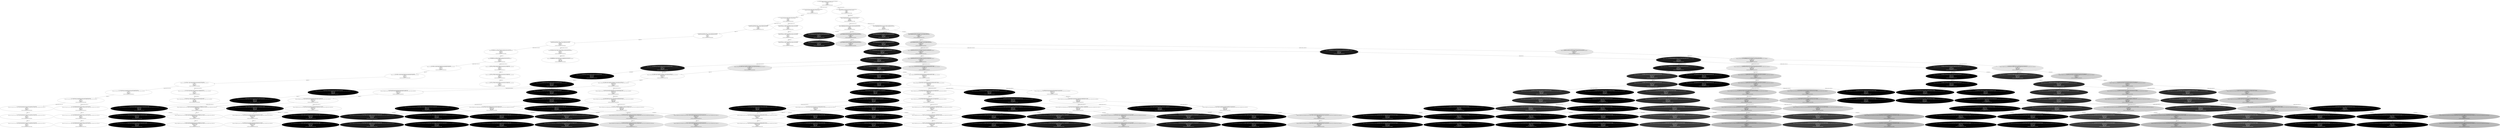 digraph "./Output/Graphs/./October_01_controled_frequency_S100_R100_tPlus200" {
	<Simulator.State object at 0x7fd5c5caea50> [label="ID: a2d3689fe91d99ad02f702f8383ad1752ad7564d69731cd1cb0a14c915fac769
Path_cons: True && R>0 && S>0 && t>=0
Prob:1
prob (S=0.9): 1
Clock: t
Queue: 
Push Count: 0
<Simulator.State object at 0x7fd5c5caea50>" fillcolor=gray100 fontcolor=Black style=filled]
	<Simulator.State object at 0x7fd5c5caea50> -> <Simulator.State object at 0x7fd5c3827dd0> [label="Condition Split(t+0%R) [F]"]
	<Simulator.State object at 0x7fd5c5caea50> -> <Simulator.State object at 0x7fd5c4764650> [label="Condition Split(t+0%R) [S]"]
	<Simulator.State object at 0x7fd5c3827dd0> [label="ID: d4dc072e12e267c56570b84c3c96fbac659597dad5554364fd33470e0a306184
Path_cons: True && R>0 && S>0 && t>=0 && t+0%R!=0
Prob:1
prob (S=0.9): 1
Clock: t
Queue: 
Push Count: 0
<Simulator.State object at 0x7fd5c3827dd0>" fillcolor=gray100 fontcolor=Black style=filled]
	<Simulator.State object at 0x7fd5c3827dd0> -> <Simulator.State object at 0x7fd5c54c8f10> [label="Sleep(0) [S]"]
	<Simulator.State object at 0x7fd5c4764650> [label="ID: 6111fe7b59c7eb6fa89120c19a5cf8da09b675b29b34b34245101e344a067234
Path_cons: True && R>0 && S>0 && t>=0 && t+0%R==0
Prob:1
prob (S=0.9): 1
Clock: t
Queue: 
Push Count: 0
<Simulator.State object at 0x7fd5c4764650>" fillcolor=gray100 fontcolor=Black style=filled]
	<Simulator.State object at 0x7fd5c4764650> -> <Simulator.State object at 0x7fd5c1b7e890> [label="Release(F0AB) [S]"]
	<Simulator.State object at 0x7fd5c54c8f10> [label="ID: d4dc072e12e267c56570b84c3c96fbac659597dad5554364fd33470e0a306184
Path_cons: True && R>0 && S>0 && t>=0 && t+0%R!=0
Prob:1
prob (S=0.9): 1
Clock: t
Queue: 
Push Count: 0
<Simulator.State object at 0x7fd5c54c8f10>" fillcolor=gray100 fontcolor=Black style=filled]
	<Simulator.State object at 0x7fd5c54c8f10> -> <Simulator.State object at 0x7fd5c1b7f7d0> [label="Condition Split(t+0%S) [F]"]
	<Simulator.State object at 0x7fd5c54c8f10> -> <Simulator.State object at 0x7fd5c1b7ef10> [label="Condition Split(t+0%S) [S]"]
	<Simulator.State object at 0x7fd5c1b7e890> [label="ID: feba1fab1faf02388bd515ffba00a047b26c3e2d5d66d85c0db4cc5ec7e1440d
Path_cons: F0AB==False && R>0 && S>0 && t>=0 && t+0%R==0
Prob:1
prob (S=0.9): 1
Clock: t
Queue: |F0AB
Push Count: 0
<Simulator.State object at 0x7fd5c1b7e890>" fillcolor=gray100 fontcolor=Black style=filled]
	<Simulator.State object at 0x7fd5c1b7e890> -> <Simulator.State object at 0x7fd5c549bc90> [label="Condition Split(t+0%S) [F]"]
	<Simulator.State object at 0x7fd5c1b7e890> -> <Simulator.State object at 0x7fd5c1b7f350> [label="Condition Split(t+0%S) [S]"]
	<Simulator.State object at 0x7fd5c1b7f7d0> [label="ID: 57d535a65e44f45cfb98f54878fdbb7174afa4ac2c59006de4254ba433606de0
Path_cons: True && R>0 && S>0 && t>=0 && t+0%R!=0 && t+0%S!=0
Prob:1
prob (S=0.9): 1
Clock: t
Queue: 
Push Count: 0
<Simulator.State object at 0x7fd5c1b7f7d0>" fillcolor=gray100 fontcolor=Black style=filled]
	<Simulator.State object at 0x7fd5c1b7f7d0> -> <Simulator.State object at 0x7fd5c0095d90> [label="Sleep(1) [S]"]
	<Simulator.State object at 0x7fd5c1b7ef10> [label="ID: 2184b7d4fd5a1b741135d6fe5c082058e9ff3c02d722a07ce77516a41a5b590e
Path_cons: True && R>0 && S>0 && t>=0 && t+0%R!=0 && t+0%S==0
Prob:1
prob (S=0.9): 1
Clock: t
Queue: 
Push Count: 0
<Simulator.State object at 0x7fd5c1b7ef10>" fillcolor=gray100 fontcolor=Black style=filled]
	<Simulator.State object at 0x7fd5c1b7ef10> -> <Simulator.State object at 0x7fd5c0095ad0> [label="Sleep(1) [S]"]
	<Simulator.State object at 0x7fd5c549bc90> [label="ID: 2a110058ad6228d42d2b88dd656279fb3b0a024b0eeb2d00703858852965d80b
Path_cons: F0AB==False && R>0 && S>0 && t>=0 && t+0%R==0 && t+0%S!=0
Prob:1
prob (S=0.9): 1
Clock: t
Queue: |F0AB
Push Count: 0
<Simulator.State object at 0x7fd5c549bc90>" fillcolor=gray100 fontcolor=Black style=filled]
	<Simulator.State object at 0x7fd5c549bc90> -> <Simulator.State object at 0x7fd5c0095690> [label="Pull (F0AB) [F]"]
	<Simulator.State object at 0x7fd5c549bc90> -> <Simulator.State object at 0x7fd5c00956d0> [label="Pull (F0AB) [S]"]
	<Simulator.State object at 0x7fd5c1b7f350> [label="ID: 764dddc3d9a89dbd988df84c823403ef16782c9e59c41eecbcbf02442657cd21
Path_cons: F0AB==False && R>0 && S>0 && t>=0 && t+0%R==0 && t+0%S==0
Prob:1
prob (S=0.9): 1
Clock: t
Queue: |F0AB
Push Count: 0
<Simulator.State object at 0x7fd5c1b7f350>" fillcolor=gray100 fontcolor=Black style=filled]
	<Simulator.State object at 0x7fd5c1b7f350> -> <Simulator.State object at 0x7fd5c1b7f850> [label="Pull (F0AB) [F]"]
	<Simulator.State object at 0x7fd5c1b7f350> -> <Simulator.State object at 0x7fd5c1b7f810> [label="Pull (F0AB) [S]"]
	<Simulator.State object at 0x7fd5c0095d90> [label="ID: 57d535a65e44f45cfb98f54878fdbb7174afa4ac2c59006de4254ba433606de0
Path_cons: True && R>0 && S>0 && t>=0 && t+0%R!=0 && t+0%S!=0
Prob:1
prob (S=0.9): 1
Clock: t + 1
Queue: 
Push Count: 0
<Simulator.State object at 0x7fd5c0095d90>" fillcolor=gray100 fontcolor=Black style=filled]
	<Simulator.State object at 0x7fd5c0095d90> -> <Simulator.State object at 0x7fd5c00962d0> [label="Sleep(99) [S]"]
	<Simulator.State object at 0x7fd5c0095ad0> [label="ID: 2184b7d4fd5a1b741135d6fe5c082058e9ff3c02d722a07ce77516a41a5b590e
Path_cons: True && R>0 && S>0 && t>=0 && t+0%R!=0 && t+0%S==0
Prob:1
prob (S=0.9): 1
Clock: t + 1
Queue: 
Push Count: 0
<Simulator.State object at 0x7fd5c0095ad0>" fillcolor=gray100 fontcolor=Black style=filled]
	<Simulator.State object at 0x7fd5c0095ad0> -> <Simulator.State object at 0x7fd5c0096b10> [label="Sleep(99) [S]"]
	<Simulator.State object at 0x7fd5c0095690> [label="ID: 2a110058ad6228d42d2b88dd656279fb3b0a024b0eeb2d00703858852965d80b
Path_cons: F0AB==False && R>0 && S>0 && t>=0 && t+0%R==0 && t+0%S!=0
Prob:1 - S
prob (S=0.9): 0.10
Clock: t + 1
Queue: |F0AB
Push Count: 1
<Simulator.State object at 0x7fd5c0095690>" fillcolor=gray10 fontcolor=white style=filled]
	<Simulator.State object at 0x7fd5c0095690> -> <Simulator.State object at 0x7fd5c0096950> [label="Sleep(99) [S]"]
	<Simulator.State object at 0x7fd5c00956d0> [label="ID: 62af3ccb76377b9f7805f18e6000334557fce0f84e8e95d272ae4f442ff2b4ee
Path_cons: F0AB==True && R>0 && S>0 && t>=0 && t+0%R==0 && t+0%S!=0
Prob:S
prob (S=0.9): 0.900
Clock: t + 1
Queue: 
Push Count: 1
<Simulator.State object at 0x7fd5c00956d0>" fillcolor=gray90 fontcolor=Black style=filled]
	<Simulator.State object at 0x7fd5c00956d0> -> <Simulator.State object at 0x7fd5c0095850> [label="Sleep(99) [S]"]
	<Simulator.State object at 0x7fd5c1b7f850> [label="ID: 764dddc3d9a89dbd988df84c823403ef16782c9e59c41eecbcbf02442657cd21
Path_cons: F0AB==False && R>0 && S>0 && t>=0 && t+0%R==0 && t+0%S==0
Prob:1 - S
prob (S=0.9): 0.10
Clock: t + 1
Queue: |F0AB
Push Count: 1
<Simulator.State object at 0x7fd5c1b7f850>" fillcolor=gray10 fontcolor=white style=filled]
	<Simulator.State object at 0x7fd5c1b7f850> -> <Simulator.State object at 0x7fd5c0095f90> [label="Sleep(99) [S]"]
	<Simulator.State object at 0x7fd5c1b7f810> [label="ID: 391efc62dcef9128d95d501026c035c53e327bc7e84b7985ed07906fee8bc4a1
Path_cons: F0AB==True && R>0 && S>0 && t>=0 && t+0%R==0 && t+0%S==0
Prob:S
prob (S=0.9): 0.900
Clock: t + 1
Queue: 
Push Count: 1
<Simulator.State object at 0x7fd5c1b7f810>" fillcolor=gray90 fontcolor=Black style=filled]
	<Simulator.State object at 0x7fd5c1b7f810> -> <Simulator.State object at 0x7fd5c0095f10> [label="Sleep(99) [S]"]
	<Simulator.State object at 0x7fd5c00962d0> [label="ID: 57d535a65e44f45cfb98f54878fdbb7174afa4ac2c59006de4254ba433606de0
Path_cons: True && R>0 && S>0 && t>=0 && t+0%R!=0 && t+0%S!=0
Prob:1
prob (S=0.9): 1
Clock: t + 100
Queue: 
Push Count: 0
<Simulator.State object at 0x7fd5c00962d0>" fillcolor=gray100 fontcolor=Black style=filled]
	<Simulator.State object at 0x7fd5c00962d0> -> <Simulator.State object at 0x7fd5c0096f90> [label="Condition Split(t+100%R) [F]"]
	<Simulator.State object at 0x7fd5c00962d0> -> <Simulator.State object at 0x7fd5c0097e90> [label="Condition Split(t+100%R) [S]"]
	<Simulator.State object at 0x7fd5c0096b10> [label="ID: 2184b7d4fd5a1b741135d6fe5c082058e9ff3c02d722a07ce77516a41a5b590e
Path_cons: True && R>0 && S>0 && t>=0 && t+0%R!=0 && t+0%S==0
Prob:1
prob (S=0.9): 1
Clock: t + 100
Queue: 
Push Count: 0
<Simulator.State object at 0x7fd5c0096b10>" fillcolor=gray100 fontcolor=Black style=filled]
	<Simulator.State object at 0x7fd5c0096950> [label="ID: 2a110058ad6228d42d2b88dd656279fb3b0a024b0eeb2d00703858852965d80b
Path_cons: F0AB==False && R>0 && S>0 && t>=0 && t+0%R==0 && t+0%S!=0
Prob:1 - S
prob (S=0.9): 0.10
Clock: t + 100
Queue: |F0AB
Push Count: 1
<Simulator.State object at 0x7fd5c0096950>" fillcolor=gray10 fontcolor=white style=filled]
	<Simulator.State object at 0x7fd5c0095850> [label="ID: 62af3ccb76377b9f7805f18e6000334557fce0f84e8e95d272ae4f442ff2b4ee
Path_cons: F0AB==True && R>0 && S>0 && t>=0 && t+0%R==0 && t+0%S!=0
Prob:S
prob (S=0.9): 0.900
Clock: t + 100
Queue: 
Push Count: 1
<Simulator.State object at 0x7fd5c0095850>" fillcolor=gray90 fontcolor=Black style=filled]
	<Simulator.State object at 0x7fd5c0095f90> [label="ID: 764dddc3d9a89dbd988df84c823403ef16782c9e59c41eecbcbf02442657cd21
Path_cons: F0AB==False && R>0 && S>0 && t>=0 && t+0%R==0 && t+0%S==0
Prob:1 - S
prob (S=0.9): 0.10
Clock: t + 100
Queue: |F0AB
Push Count: 1
<Simulator.State object at 0x7fd5c0095f90>" fillcolor=gray10 fontcolor=white style=filled]
	<Simulator.State object at 0x7fd5c0095f90> -> <Simulator.State object at 0x7fd5c00979d0> [label="Condition Split(t+100%R) [F]"]
	<Simulator.State object at 0x7fd5c0095f90> -> <Simulator.State object at 0x7fd5c00978d0> [label="Condition Split(t+100%R) [S]"]
	<Simulator.State object at 0x7fd5c0095f10> [label="ID: 391efc62dcef9128d95d501026c035c53e327bc7e84b7985ed07906fee8bc4a1
Path_cons: F0AB==True && R>0 && S>0 && t>=0 && t+0%R==0 && t+0%S==0
Prob:S
prob (S=0.9): 0.900
Clock: t + 100
Queue: 
Push Count: 1
<Simulator.State object at 0x7fd5c0095f10>" fillcolor=gray90 fontcolor=Black style=filled]
	<Simulator.State object at 0x7fd5c0095f10> -> <Simulator.State object at 0x7fd5c01ba610> [label="Condition Split(t+100%R) [F]"]
	<Simulator.State object at 0x7fd5c0095f10> -> <Simulator.State object at 0x7fd5c00971d0> [label="Condition Split(t+100%R) [S]"]
	<Simulator.State object at 0x7fd5c0096f90> [label="ID: d0afb80f844151410f96b0e089362ffc05c91a0864be043cf754e13487e3acf7
Path_cons: True && R>0 && S>0 && t>=0 && t+0%R!=0 && t+0%S!=0 && t+100%R!=0
Prob:1
prob (S=0.9): 1
Clock: t + 100
Queue: 
Push Count: 0
<Simulator.State object at 0x7fd5c0096f90>" fillcolor=gray100 fontcolor=Black style=filled]
	<Simulator.State object at 0x7fd5c0096f90> -> <Simulator.State object at 0x7fd5c00a8c90> [label="Sleep(0) [S]"]
	<Simulator.State object at 0x7fd5c0097e90> [label="ID: 6de03509124000a219b5babc30e84b7ae03fb59874e7a6b8c3ae84a883e8d48a
Path_cons: True && R>0 && S>0 && t>=0 && t+0%R!=0 && t+0%S!=0 && t+100%R==0
Prob:1
prob (S=0.9): 1
Clock: t + 100
Queue: 
Push Count: 0
<Simulator.State object at 0x7fd5c0097e90>" fillcolor=gray100 fontcolor=Black style=filled]
	<Simulator.State object at 0x7fd5c0097e90> -> <Simulator.State object at 0x7fd5c00a8dd0> [label="Release(F1AB) [S]"]
	<Simulator.State object at 0x7fd5c00979d0> [label="ID: 0101d5ec696c2ddc3f1cf10fae95360e2f5ac208ca7af0b3cff2fa82b0056379
Path_cons: F0AB==False && R>0 && S>0 && t>=0 && t+0%R==0 && t+0%S==0 && t+100%R!=0
Prob:1 - S
prob (S=0.9): 0.10
Clock: t + 100
Queue: |F0AB
Push Count: 1
<Simulator.State object at 0x7fd5c00979d0>" fillcolor=gray10 fontcolor=white style=filled]
	<Simulator.State object at 0x7fd5c00979d0> -> <Simulator.State object at 0x7fd5c00a85d0> [label="Sleep(0) [S]"]
	<Simulator.State object at 0x7fd5c00978d0> [label="ID: 3ea5cc83bb91d04742d9dfd648dc924c4e570c1a7673f95acbd740b412ef4d2f
Path_cons: F0AB==False && R>0 && S>0 && t>=0 && t+0%R==0 && t+0%S==0 && t+100%R==0
Prob:1 - S
prob (S=0.9): 0.10
Clock: t + 100
Queue: |F0AB
Push Count: 1
<Simulator.State object at 0x7fd5c00978d0>" fillcolor=gray10 fontcolor=white style=filled]
	<Simulator.State object at 0x7fd5c00978d0> -> <Simulator.State object at 0x7fd5c00a87d0> [label="Release(F1AB) [S]"]
	<Simulator.State object at 0x7fd5c01ba610> [label="ID: f535c26b81198337937a8c18979855aae9b24db7d3c2480f11e04f3b329d7e8a
Path_cons: F0AB==True && R>0 && S>0 && t>=0 && t+0%R==0 && t+0%S==0 && t+100%R!=0
Prob:S
prob (S=0.9): 0.900
Clock: t + 100
Queue: 
Push Count: 1
<Simulator.State object at 0x7fd5c01ba610>" fillcolor=gray90 fontcolor=Black style=filled]
	<Simulator.State object at 0x7fd5c01ba610> -> <Simulator.State object at 0x7fd5c00a8510> [label="Sleep(0) [S]"]
	<Simulator.State object at 0x7fd5c00971d0> [label="ID: 593cf1101729c8597779dd880352c9e745e7f2d19e13d0a255d241523a52b596
Path_cons: F0AB==True && R>0 && S>0 && t>=0 && t+0%R==0 && t+0%S==0 && t+100%R==0
Prob:S
prob (S=0.9): 0.900
Clock: t + 100
Queue: 
Push Count: 1
<Simulator.State object at 0x7fd5c00971d0>" fillcolor=gray90 fontcolor=Black style=filled]
	<Simulator.State object at 0x7fd5c00971d0> -> <Simulator.State object at 0x7fd5c0097ed0> [label="Release(F1AB) [S]"]
	<Simulator.State object at 0x7fd5c00a8c90> [label="ID: d0afb80f844151410f96b0e089362ffc05c91a0864be043cf754e13487e3acf7
Path_cons: True && R>0 && S>0 && t>=0 && t+0%R!=0 && t+0%S!=0 && t+100%R!=0
Prob:1
prob (S=0.9): 1
Clock: t + 100
Queue: 
Push Count: 0
<Simulator.State object at 0x7fd5c00a8c90>" fillcolor=gray100 fontcolor=Black style=filled]
	<Simulator.State object at 0x7fd5c00a8c90> -> <Simulator.State object at 0x7fd5c00aa810> [label="Condition Split(t+100%S) [F]"]
	<Simulator.State object at 0x7fd5c00a8c90> -> <Simulator.State object at 0x7fd5c00aa110> [label="Condition Split(t+100%S) [S]"]
	<Simulator.State object at 0x7fd5c00a8dd0> [label="ID: 16f2680f68c8271dc352188be29fb441b25742c9d9e96ea64b162d61ce993745
Path_cons: F1AB==False && R>0 && S>0 && t>=0 && t+0%R!=0 && t+0%S!=0 && t+100%R==0
Prob:1
prob (S=0.9): 1
Clock: t + 100
Queue: |F1AB
Push Count: 0
<Simulator.State object at 0x7fd5c00a8dd0>" fillcolor=gray100 fontcolor=Black style=filled]
	<Simulator.State object at 0x7fd5c00a85d0> [label="ID: 0101d5ec696c2ddc3f1cf10fae95360e2f5ac208ca7af0b3cff2fa82b0056379
Path_cons: F0AB==False && R>0 && S>0 && t>=0 && t+0%R==0 && t+0%S==0 && t+100%R!=0
Prob:1 - S
prob (S=0.9): 0.10
Clock: t + 100
Queue: |F0AB
Push Count: 1
<Simulator.State object at 0x7fd5c00a85d0>" fillcolor=gray10 fontcolor=white style=filled]
	<Simulator.State object at 0x7fd5c00a85d0> -> <Simulator.State object at 0x7fd5c00aa590> [label="Condition Split(t+100%S) [F]"]
	<Simulator.State object at 0x7fd5c00a85d0> -> <Simulator.State object at 0x7fd5c00a9f10> [label="Condition Split(t+100%S) [S]"]
	<Simulator.State object at 0x7fd5c00a87d0> [label="ID: 2e905ec7a579ea8f591f70f8c4e9e21771067f02fe42390b8474f99b3307fba6
Path_cons: F0AB==False && F1AB==False && R>0 && S>0 && t>=0 && t+0%R==0 && t+0%S==0 && t+100%R==0
Prob:1 - S
prob (S=0.9): 0.10
Clock: t + 100
Queue: |F0AB|F1AB
Push Count: 1
<Simulator.State object at 0x7fd5c00a87d0>" fillcolor=gray10 fontcolor=white style=filled]
	<Simulator.State object at 0x7fd5c00a87d0> -> <Simulator.State object at 0x7fd5c00aa010> [label="Condition Split(t+100%S) [F]"]
	<Simulator.State object at 0x7fd5c00a87d0> -> <Simulator.State object at 0x7fd5c00a9b10> [label="Condition Split(t+100%S) [S]"]
	<Simulator.State object at 0x7fd5c00a8510> [label="ID: f535c26b81198337937a8c18979855aae9b24db7d3c2480f11e04f3b329d7e8a
Path_cons: F0AB==True && R>0 && S>0 && t>=0 && t+0%R==0 && t+0%S==0 && t+100%R!=0
Prob:S
prob (S=0.9): 0.900
Clock: t + 100
Queue: 
Push Count: 1
<Simulator.State object at 0x7fd5c00a8510>" fillcolor=gray90 fontcolor=Black style=filled]
	<Simulator.State object at 0x7fd5c00a8510> -> <Simulator.State object at 0x7fd5c00a9b90> [label="Condition Split(t+100%S) [F]"]
	<Simulator.State object at 0x7fd5c00a8510> -> <Simulator.State object at 0x7fd5c00a81d0> [label="Condition Split(t+100%S) [S]"]
	<Simulator.State object at 0x7fd5c0097ed0> [label="ID: 800e7b3bffe5536b818e33023ce825dfd215d5c17fcdf40517e84a9dc238651f
Path_cons: F0AB==True && F1AB==False && R>0 && S>0 && t>=0 && t+0%R==0 && t+0%S==0 && t+100%R==0
Prob:S
prob (S=0.9): 0.900
Clock: t + 100
Queue: |F1AB
Push Count: 1
<Simulator.State object at 0x7fd5c0097ed0>" fillcolor=gray90 fontcolor=Black style=filled]
	<Simulator.State object at 0x7fd5c0097ed0> -> <Simulator.State object at 0x7fd5c0097bd0> [label="Condition Split(t+100%S) [F]"]
	<Simulator.State object at 0x7fd5c0097ed0> -> <Simulator.State object at 0x7fd5c00a9710> [label="Condition Split(t+100%S) [S]"]
	<Simulator.State object at 0x7fd5c00aa810> [label="ID: 10a0cda81111db9428455628c9f0f7fbd230a49a79a6ee2f882cbd6b7a536d0c
Path_cons: True && R>0 && S>0 && t>=0 && t+0%R!=0 && t+0%S!=0 && t+100%R!=0 && t+100%S!=0
Prob:1
prob (S=0.9): 1
Clock: t + 100
Queue: 
Push Count: 0
<Simulator.State object at 0x7fd5c00aa810>" fillcolor=gray100 fontcolor=Black style=filled]
	<Simulator.State object at 0x7fd5c00aa810> -> <Simulator.State object at 0x7fd5c00ad850> [label="Sleep(1) [S]"]
	<Simulator.State object at 0x7fd5c00aa110> [label="ID: 4f928111039d95da7e39545f34b9d3e8b1df7cfa1bb76687108782edd870ec8e
Path_cons: True && R>0 && S>0 && t>=0 && t+0%R!=0 && t+0%S!=0 && t+100%R!=0 && t+100%S==0
Prob:1
prob (S=0.9): 1
Clock: t + 100
Queue: 
Push Count: 0
<Simulator.State object at 0x7fd5c00aa110>" fillcolor=gray100 fontcolor=Black style=filled]
	<Simulator.State object at 0x7fd5c00aa110> -> <Simulator.State object at 0x7fd5c00ad410> [label="Sleep(1) [S]"]
	<Simulator.State object at 0x7fd5c00aa590> [label="ID: bcf53d5bacae7a68a768507235fe55372708e61e4108a14f468a8d0ce8fccc9e
Path_cons: F0AB==False && R>0 && S>0 && t>=0 && t+0%R==0 && t+0%S==0 && t+100%R!=0 && t+100%S!=0
Prob:1 - S
prob (S=0.9): 0.10
Clock: t + 100
Queue: |F0AB
Push Count: 1
<Simulator.State object at 0x7fd5c00aa590>" fillcolor=gray10 fontcolor=white style=filled]
	<Simulator.State object at 0x7fd5c00aa590> -> <Simulator.State object at 0x7fd5c00acc50> [label="Pull (F0AB) [F]"]
	<Simulator.State object at 0x7fd5c00aa590> -> <Simulator.State object at 0x7fd5c477fcd0> [label="Pull (F0AB) [S]"]
	<Simulator.State object at 0x7fd5c00a9f10> [label="ID: 28d24a9906986e3573f578c3c0d0adfa0b53c6d94bf0a94e2b41045c4da87dc6
Path_cons: F0AB==False && R>0 && S>0 && t>=0 && t+0%R==0 && t+0%S==0 && t+100%R!=0 && t+100%S==0
Prob:1 - S
prob (S=0.9): 0.10
Clock: t + 100
Queue: |F0AB
Push Count: 1
<Simulator.State object at 0x7fd5c00a9f10>" fillcolor=gray10 fontcolor=white style=filled]
	<Simulator.State object at 0x7fd5c00a9f10> -> <Simulator.State object at 0x7fd5c00ac790> [label="Pull (F0AB) [F]"]
	<Simulator.State object at 0x7fd5c00a9f10> -> <Simulator.State object at 0x7fd5c0095b50> [label="Pull (F0AB) [S]"]
	<Simulator.State object at 0x7fd5c00aa010> [label="ID: 6c11aa0d52f97d0a16bf97a9cad947e02bad78384b6fa5cc9f9a036f122d1ca0
Path_cons: F0AB==False && F1AB==False && R>0 && S>0 && t>=0 && t+0%R==0 && t+0%S==0 && t+100%R==0 && t+100%S!=0
Prob:1 - S
prob (S=0.9): 0.10
Clock: t + 100
Queue: |F0AB|F1AB
Push Count: 1
<Simulator.State object at 0x7fd5c00aa010>" fillcolor=gray10 fontcolor=white style=filled]
	<Simulator.State object at 0x7fd5c00aa010> -> <Simulator.State object at 0x7fd5c00ab910> [label="Pull (F0AB) [F]"]
	<Simulator.State object at 0x7fd5c00aa010> -> <Simulator.State object at 0x7fd5c0097590> [label="Pull (F0AB) [S]"]
	<Simulator.State object at 0x7fd5c00a9b10> [label="ID: 02d079e1175d085cc5516f13ab3a8cea40db2346299c39b5cac8c69aa1654405
Path_cons: F0AB==False && F1AB==False && R>0 && S>0 && t>=0 && t+0%R==0 && t+0%S==0 && t+100%R==0 && t+100%S==0
Prob:1 - S
prob (S=0.9): 0.10
Clock: t + 100
Queue: |F0AB|F1AB
Push Count: 1
<Simulator.State object at 0x7fd5c00a9b10>" fillcolor=gray10 fontcolor=white style=filled]
	<Simulator.State object at 0x7fd5c00a9b10> -> <Simulator.State object at 0x7fd5c00ab750> [label="Pull (F0AB) [F]"]
	<Simulator.State object at 0x7fd5c00a9b10> -> <Simulator.State object at 0x7fd5c00aa6d0> [label="Pull (F0AB) [S]"]
	<Simulator.State object at 0x7fd5c00a9b90> [label="ID: b7c2feb57413901445db5f9275158683e02514213b237c697e1dbc78bb631775
Path_cons: F0AB==True && R>0 && S>0 && t>=0 && t+0%R==0 && t+0%S==0 && t+100%R!=0 && t+100%S!=0
Prob:S
prob (S=0.9): 0.900
Clock: t + 100
Queue: 
Push Count: 1
<Simulator.State object at 0x7fd5c00a9b90>" fillcolor=gray90 fontcolor=Black style=filled]
	<Simulator.State object at 0x7fd5c00a9b90> -> <Simulator.State object at 0x7fd5c477fcd0> [label="Sleep(1) [S]"]
	<Simulator.State object at 0x7fd5c00a81d0> [label="ID: fc13ec07954b1ce4f7d0fdedbf48a6e4975583545d6abf45261afd35874d08ee
Path_cons: F0AB==True && R>0 && S>0 && t>=0 && t+0%R==0 && t+0%S==0 && t+100%R!=0 && t+100%S==0
Prob:S
prob (S=0.9): 0.900
Clock: t + 100
Queue: 
Push Count: 1
<Simulator.State object at 0x7fd5c00a81d0>" fillcolor=gray90 fontcolor=Black style=filled]
	<Simulator.State object at 0x7fd5c00a81d0> -> <Simulator.State object at 0x7fd5c0095b50> [label="Sleep(1) [S]"]
	<Simulator.State object at 0x7fd5c0097bd0> [label="ID: 26956f234c639fabec88438b42c083ce24c3f9b53c04fdbe29991c6a81ba2f42
Path_cons: F0AB==True && F1AB==False && R>0 && S>0 && t>=0 && t+0%R==0 && t+0%S==0 && t+100%R==0 && t+100%S!=0
Prob:S
prob (S=0.9): 0.900
Clock: t + 100
Queue: |F1AB
Push Count: 1
<Simulator.State object at 0x7fd5c0097bd0>" fillcolor=gray90 fontcolor=Black style=filled]
	<Simulator.State object at 0x7fd5c0097bd0> -> <Simulator.State object at 0x7fd5c0097590> [label="Pull (F1AB) [F]"]
	<Simulator.State object at 0x7fd5c0097bd0> -> <Simulator.State object at 0x7fd5c0097610> [label="Pull (F1AB) [S]"]
	<Simulator.State object at 0x7fd5c00a9710> [label="ID: 33754331e2730dbfff5b8a9a5da3141ed883f9aca028a1904a57f2900957f7a5
Path_cons: F0AB==True && F1AB==False && R>0 && S>0 && t>=0 && t+0%R==0 && t+0%S==0 && t+100%R==0 && t+100%S==0
Prob:S
prob (S=0.9): 0.900
Clock: t + 100
Queue: |F1AB
Push Count: 1
<Simulator.State object at 0x7fd5c00a9710>" fillcolor=gray90 fontcolor=Black style=filled]
	<Simulator.State object at 0x7fd5c00a9710> -> <Simulator.State object at 0x7fd5c00aa6d0> [label="Pull (F1AB) [F]"]
	<Simulator.State object at 0x7fd5c00a9710> -> <Simulator.State object at 0x7fd5c00aa750> [label="Pull (F1AB) [S]"]
	<Simulator.State object at 0x7fd5c00ad850> [label="ID: 10a0cda81111db9428455628c9f0f7fbd230a49a79a6ee2f882cbd6b7a536d0c
Path_cons: True && R>0 && S>0 && t>=0 && t+0%R!=0 && t+0%S!=0 && t+100%R!=0 && t+100%S!=0
Prob:1
prob (S=0.9): 1
Clock: t + 101
Queue: 
Push Count: 0
<Simulator.State object at 0x7fd5c00ad850>" fillcolor=gray100 fontcolor=Black style=filled]
	<Simulator.State object at 0x7fd5c00ad850> -> <Simulator.State object at 0x7fd5c00afd90> [label="Sleep(99) [S]"]
	<Simulator.State object at 0x7fd5c00ad410> [label="ID: 4f928111039d95da7e39545f34b9d3e8b1df7cfa1bb76687108782edd870ec8e
Path_cons: True && R>0 && S>0 && t>=0 && t+0%R!=0 && t+0%S!=0 && t+100%R!=0 && t+100%S==0
Prob:1
prob (S=0.9): 1
Clock: t + 101
Queue: 
Push Count: 0
<Simulator.State object at 0x7fd5c00ad410>" fillcolor=gray100 fontcolor=Black style=filled]
	<Simulator.State object at 0x7fd5c00ad410> -> <Simulator.State object at 0x7fd5c00af990> [label="Sleep(99) [S]"]
	<Simulator.State object at 0x7fd5c00acc50> [label="ID: bcf53d5bacae7a68a768507235fe55372708e61e4108a14f468a8d0ce8fccc9e
Path_cons: F0AB==False && R>0 && S>0 && t>=0 && t+0%R==0 && t+0%S==0 && t+100%R!=0 && t+100%S!=0
Prob:(S - 1)**2
prob (S=0.9): 0.01
Clock: t + 101
Queue: |F0AB
Push Count: 2
<Simulator.State object at 0x7fd5c00acc50>" fillcolor=gray1 fontcolor=white style=filled]
	<Simulator.State object at 0x7fd5c00acc50> -> <Simulator.State object at 0x7fd5c00af350> [label="Sleep(99) [S]"]
	<Simulator.State object at 0x7fd5c477fcd0> [label="ID: b7c2feb57413901445db5f9275158683e02514213b237c697e1dbc78bb631775
Path_cons: F0AB==True && R>0 && S>0 && t>=0 && t+0%R==0 && t+0%S==0 && t+100%R!=0 && t+100%S!=0
Prob:-S*(S - 2)
prob (S=0.9): 0.990
Clock: t + 101
Queue: 
Push Count: 2
<Simulator.State object at 0x7fd5c477fcd0>" fillcolor=gray99 fontcolor=Black style=filled]
	<Simulator.State object at 0x7fd5c477fcd0> -> <Simulator.State object at 0x7fd5c00ae810> [label="Sleep(99) [S]"]
	<Simulator.State object at 0x7fd5c00ac790> [label="ID: 28d24a9906986e3573f578c3c0d0adfa0b53c6d94bf0a94e2b41045c4da87dc6
Path_cons: F0AB==False && R>0 && S>0 && t>=0 && t+0%R==0 && t+0%S==0 && t+100%R!=0 && t+100%S==0
Prob:(S - 1)**2
prob (S=0.9): 0.01
Clock: t + 101
Queue: |F0AB
Push Count: 2
<Simulator.State object at 0x7fd5c00ac790>" fillcolor=gray1 fontcolor=white style=filled]
	<Simulator.State object at 0x7fd5c00ac790> -> <Simulator.State object at 0x7fd5c00aefd0> [label="Sleep(99) [S]"]
	<Simulator.State object at 0x7fd5c0095b50> [label="ID: fc13ec07954b1ce4f7d0fdedbf48a6e4975583545d6abf45261afd35874d08ee
Path_cons: F0AB==True && R>0 && S>0 && t>=0 && t+0%R==0 && t+0%S==0 && t+100%R!=0 && t+100%S==0
Prob:-S*(S - 2)
prob (S=0.9): 0.990
Clock: t + 101
Queue: 
Push Count: 2
<Simulator.State object at 0x7fd5c0095b50>" fillcolor=gray99 fontcolor=Black style=filled]
	<Simulator.State object at 0x7fd5c0095b50> -> <Simulator.State object at 0x7fd5c00ae390> [label="Sleep(99) [S]"]
	<Simulator.State object at 0x7fd5c00ab910> [label="ID: 6c11aa0d52f97d0a16bf97a9cad947e02bad78384b6fa5cc9f9a036f122d1ca0
Path_cons: F0AB==False && F1AB==False && R>0 && S>0 && t>=0 && t+0%R==0 && t+0%S==0 && t+100%R==0 && t+100%S!=0
Prob:(S - 1)**2
prob (S=0.9): 0.01
Clock: t + 101
Queue: |F0AB|F1AB
Push Count: 2
<Simulator.State object at 0x7fd5c00ab910>" fillcolor=gray1 fontcolor=white style=filled]
	<Simulator.State object at 0x7fd5c00ab910> -> <Simulator.State object at 0x7fd5c00aef10> [label="Sleep(99) [S]"]
	<Simulator.State object at 0x7fd5c0097590> [label="ID: 26956f234c639fabec88438b42c083ce24c3f9b53c04fdbe29991c6a81ba2f42
Path_cons: F0AB==True && F1AB==False && R>0 && S>0 && t>=0 && t+0%R==0 && t+0%S==0 && t+100%R==0 && t+100%S!=0
Prob:-2*S*(S - 1)
prob (S=0.9): 0.180
Clock: t + 101
Queue: |F1AB
Push Count: 2
<Simulator.State object at 0x7fd5c0097590>" fillcolor=gray18 fontcolor=white style=filled]
	<Simulator.State object at 0x7fd5c0097590> -> <Simulator.State object at 0x7fd5c00ae350> [label="Sleep(99) [S]"]
	<Simulator.State object at 0x7fd5c00ab750> [label="ID: 02d079e1175d085cc5516f13ab3a8cea40db2346299c39b5cac8c69aa1654405
Path_cons: F0AB==False && F1AB==False && R>0 && S>0 && t>=0 && t+0%R==0 && t+0%S==0 && t+100%R==0 && t+100%S==0
Prob:(S - 1)**2
prob (S=0.9): 0.01
Clock: t + 101
Queue: |F0AB|F1AB
Push Count: 2
<Simulator.State object at 0x7fd5c00ab750>" fillcolor=gray1 fontcolor=white style=filled]
	<Simulator.State object at 0x7fd5c00ab750> -> <Simulator.State object at 0x7fd5c00ae8d0> [label="Sleep(99) [S]"]
	<Simulator.State object at 0x7fd5c00aa6d0> [label="ID: 33754331e2730dbfff5b8a9a5da3141ed883f9aca028a1904a57f2900957f7a5
Path_cons: F0AB==True && F1AB==False && R>0 && S>0 && t>=0 && t+0%R==0 && t+0%S==0 && t+100%R==0 && t+100%S==0
Prob:-2*S*(S - 1)
prob (S=0.9): 0.180
Clock: t + 101
Queue: |F1AB
Push Count: 2
<Simulator.State object at 0x7fd5c00aa6d0>" fillcolor=gray18 fontcolor=white style=filled]
	<Simulator.State object at 0x7fd5c00aa6d0> -> <Simulator.State object at 0x7fd5c00ade90> [label="Sleep(99) [S]"]
	<Simulator.State object at 0x7fd5c0097610> [label="ID: c8c8b14ed7fa7c6752bad38ea9d30396f8f3413491874d3457c14c1bcd4fc13b
Path_cons: F0AB==True && F1AB==True && R>0 && S>0 && t>=0 && t+0%R==0 && t+0%S==0 && t+100%R==0 && t+100%S!=0
Prob:S**2
prob (S=0.9): 0.810
Clock: t + 101
Queue: 
Push Count: 2
<Simulator.State object at 0x7fd5c0097610>" fillcolor=gray81 fontcolor=Black style=filled]
	<Simulator.State object at 0x7fd5c0097610> -> <Simulator.State object at 0x7fd5c00ae090> [label="Sleep(99) [S]"]
	<Simulator.State object at 0x7fd5c00aa750> [label="ID: 016c0e751c1da7cdb4d072b7d26303acbb29c4ac2a4b2d21d0b70e3df99be460
Path_cons: F0AB==True && F1AB==True && R>0 && S>0 && t>=0 && t+0%R==0 && t+0%S==0 && t+100%R==0 && t+100%S==0
Prob:S**2
prob (S=0.9): 0.810
Clock: t + 101
Queue: 
Push Count: 2
<Simulator.State object at 0x7fd5c00aa750>" fillcolor=gray81 fontcolor=Black style=filled]
	<Simulator.State object at 0x7fd5c00aa750> -> <Simulator.State object at 0x7fd5c00ada90> [label="Sleep(99) [S]"]
	<Simulator.State object at 0x7fd5c00afd90> [label="ID: 10a0cda81111db9428455628c9f0f7fbd230a49a79a6ee2f882cbd6b7a536d0c
Path_cons: True && R>0 && S>0 && t>=0 && t+0%R!=0 && t+0%S!=0 && t+100%R!=0 && t+100%S!=0
Prob:1
prob (S=0.9): 1
Clock: t + 200
Queue: 
Push Count: 0
<Simulator.State object at 0x7fd5c00afd90>" fillcolor=gray100 fontcolor=Black style=filled]
	<Simulator.State object at 0x7fd5c00afd90> -> <Simulator.State object at 0x7fd5c00bbe10> [label="Condition Split(t+200%R) [F]"]
	<Simulator.State object at 0x7fd5c00afd90> -> <Simulator.State object at 0x7fd5c00bb910> [label="Condition Split(t+200%R) [S]"]
	<Simulator.State object at 0x7fd5c00af990> [label="ID: 4f928111039d95da7e39545f34b9d3e8b1df7cfa1bb76687108782edd870ec8e
Path_cons: True && R>0 && S>0 && t>=0 && t+0%R!=0 && t+0%S!=0 && t+100%R!=0 && t+100%S==0
Prob:1
prob (S=0.9): 1
Clock: t + 200
Queue: 
Push Count: 0
<Simulator.State object at 0x7fd5c00af990>" fillcolor=gray100 fontcolor=Black style=filled]
	<Simulator.State object at 0x7fd5c00af350> [label="ID: bcf53d5bacae7a68a768507235fe55372708e61e4108a14f468a8d0ce8fccc9e
Path_cons: F0AB==False && R>0 && S>0 && t>=0 && t+0%R==0 && t+0%S==0 && t+100%R!=0 && t+100%S!=0
Prob:(S - 1)**2
prob (S=0.9): 0.01
Clock: t + 200
Queue: |F0AB
Push Count: 2
<Simulator.State object at 0x7fd5c00af350>" fillcolor=gray1 fontcolor=white style=filled]
	<Simulator.State object at 0x7fd5c00af350> -> <Simulator.State object at 0x7fd5c5531390> [label="Condition Split(t+200%R) [F]"]
	<Simulator.State object at 0x7fd5c00af350> -> <Simulator.State object at 0x7fd5c00bb290> [label="Condition Split(t+200%R) [S]"]
	<Simulator.State object at 0x7fd5c00ae810> [label="ID: b7c2feb57413901445db5f9275158683e02514213b237c697e1dbc78bb631775
Path_cons: F0AB==True && R>0 && S>0 && t>=0 && t+0%R==0 && t+0%S==0 && t+100%R!=0 && t+100%S!=0
Prob:-S*(S - 2)
prob (S=0.9): 0.990
Clock: t + 200
Queue: 
Push Count: 2
<Simulator.State object at 0x7fd5c00ae810>" fillcolor=gray99 fontcolor=Black style=filled]
	<Simulator.State object at 0x7fd5c00ae810> -> <Simulator.State object at 0x7fd5c00ba750> [label="Condition Split(t+200%R) [F]"]
	<Simulator.State object at 0x7fd5c00ae810> -> <Simulator.State object at 0x7fd5c00ba310> [label="Condition Split(t+200%R) [S]"]
	<Simulator.State object at 0x7fd5c00aefd0> [label="ID: 28d24a9906986e3573f578c3c0d0adfa0b53c6d94bf0a94e2b41045c4da87dc6
Path_cons: F0AB==False && R>0 && S>0 && t>=0 && t+0%R==0 && t+0%S==0 && t+100%R!=0 && t+100%S==0
Prob:(S - 1)**2
prob (S=0.9): 0.01
Clock: t + 200
Queue: |F0AB
Push Count: 2
<Simulator.State object at 0x7fd5c00aefd0>" fillcolor=gray1 fontcolor=white style=filled]
	<Simulator.State object at 0x7fd5c00aefd0> -> <Simulator.State object at 0x7fd5c01bb510> [label="Condition Split(t+200%R) [F]"]
	<Simulator.State object at 0x7fd5c00aefd0> -> <Simulator.State object at 0x7fd5c00ba850> [label="Condition Split(t+200%R) [S]"]
	<Simulator.State object at 0x7fd5c00ae390> [label="ID: fc13ec07954b1ce4f7d0fdedbf48a6e4975583545d6abf45261afd35874d08ee
Path_cons: F0AB==True && R>0 && S>0 && t>=0 && t+0%R==0 && t+0%S==0 && t+100%R!=0 && t+100%S==0
Prob:-S*(S - 2)
prob (S=0.9): 0.990
Clock: t + 200
Queue: 
Push Count: 2
<Simulator.State object at 0x7fd5c00ae390>" fillcolor=gray99 fontcolor=Black style=filled]
	<Simulator.State object at 0x7fd5c00ae390> -> <Simulator.State object at 0x7fd5c00ba0d0> [label="Condition Split(t+200%R) [F]"]
	<Simulator.State object at 0x7fd5c00ae390> -> <Simulator.State object at 0x7fd5c00b9c90> [label="Condition Split(t+200%R) [S]"]
	<Simulator.State object at 0x7fd5c00aef10> [label="ID: 6c11aa0d52f97d0a16bf97a9cad947e02bad78384b6fa5cc9f9a036f122d1ca0
Path_cons: F0AB==False && F1AB==False && R>0 && S>0 && t>=0 && t+0%R==0 && t+0%S==0 && t+100%R==0 && t+100%S!=0
Prob:(S - 1)**2
prob (S=0.9): 0.01
Clock: t + 200
Queue: |F0AB|F1AB
Push Count: 2
<Simulator.State object at 0x7fd5c00aef10>" fillcolor=gray1 fontcolor=white style=filled]
	<Simulator.State object at 0x7fd5c00aef10> -> <Simulator.State object at 0x7fd5c0190990> [label="Condition Split(t+200%R) [F]"]
	<Simulator.State object at 0x7fd5c00aef10> -> <Simulator.State object at 0x7fd5c00976d0> [label="Condition Split(t+200%R) [S]"]
	<Simulator.State object at 0x7fd5c00ae350> [label="ID: 26956f234c639fabec88438b42c083ce24c3f9b53c04fdbe29991c6a81ba2f42
Path_cons: F0AB==True && F1AB==False && R>0 && S>0 && t>=0 && t+0%R==0 && t+0%S==0 && t+100%R==0 && t+100%S!=0
Prob:-2*S*(S - 1)
prob (S=0.9): 0.180
Clock: t + 200
Queue: |F1AB
Push Count: 2
<Simulator.State object at 0x7fd5c00ae350>" fillcolor=gray18 fontcolor=white style=filled]
	<Simulator.State object at 0x7fd5c00ae350> -> <Simulator.State object at 0x7fd5c00b98d0> [label="Condition Split(t+200%R) [F]"]
	<Simulator.State object at 0x7fd5c00ae350> -> <Simulator.State object at 0x7fd5c00b9750> [label="Condition Split(t+200%R) [S]"]
	<Simulator.State object at 0x7fd5c00ae8d0> [label="ID: 02d079e1175d085cc5516f13ab3a8cea40db2346299c39b5cac8c69aa1654405
Path_cons: F0AB==False && F1AB==False && R>0 && S>0 && t>=0 && t+0%R==0 && t+0%S==0 && t+100%R==0 && t+100%S==0
Prob:(S - 1)**2
prob (S=0.9): 0.01
Clock: t + 200
Queue: |F0AB|F1AB
Push Count: 2
<Simulator.State object at 0x7fd5c00ae8d0>" fillcolor=gray1 fontcolor=white style=filled]
	<Simulator.State object at 0x7fd5c00ae8d0> -> <Simulator.State object at 0x7fd5c00babd0> [label="Condition Split(t+200%R) [F]"]
	<Simulator.State object at 0x7fd5c00ae8d0> -> <Simulator.State object at 0x7fd5c00ad510> [label="Condition Split(t+200%R) [S]"]
	<Simulator.State object at 0x7fd5c00ade90> [label="ID: 33754331e2730dbfff5b8a9a5da3141ed883f9aca028a1904a57f2900957f7a5
Path_cons: F0AB==True && F1AB==False && R>0 && S>0 && t>=0 && t+0%R==0 && t+0%S==0 && t+100%R==0 && t+100%S==0
Prob:-2*S*(S - 1)
prob (S=0.9): 0.180
Clock: t + 200
Queue: |F1AB
Push Count: 2
<Simulator.State object at 0x7fd5c00ade90>" fillcolor=gray18 fontcolor=white style=filled]
	<Simulator.State object at 0x7fd5c00ade90> -> <Simulator.State object at 0x7fd5c387cb10> [label="Condition Split(t+200%R) [F]"]
	<Simulator.State object at 0x7fd5c00ade90> -> <Simulator.State object at 0x7fd5c00b8bd0> [label="Condition Split(t+200%R) [S]"]
	<Simulator.State object at 0x7fd5c00ae090> [label="ID: c8c8b14ed7fa7c6752bad38ea9d30396f8f3413491874d3457c14c1bcd4fc13b
Path_cons: F0AB==True && F1AB==True && R>0 && S>0 && t>=0 && t+0%R==0 && t+0%S==0 && t+100%R==0 && t+100%S!=0
Prob:S**2
prob (S=0.9): 0.810
Clock: t + 200
Queue: 
Push Count: 2
<Simulator.State object at 0x7fd5c00ae090>" fillcolor=gray81 fontcolor=Black style=filled]
	<Simulator.State object at 0x7fd5c00ae090> -> <Simulator.State object at 0x7fd5c00b9350> [label="Condition Split(t+200%R) [F]"]
	<Simulator.State object at 0x7fd5c00ae090> -> <Simulator.State object at 0x7fd5c00b9050> [label="Condition Split(t+200%R) [S]"]
	<Simulator.State object at 0x7fd5c00ada90> [label="ID: 016c0e751c1da7cdb4d072b7d26303acbb29c4ac2a4b2d21d0b70e3df99be460
Path_cons: F0AB==True && F1AB==True && R>0 && S>0 && t>=0 && t+0%R==0 && t+0%S==0 && t+100%R==0 && t+100%S==0
Prob:S**2
prob (S=0.9): 0.810
Clock: t + 200
Queue: 
Push Count: 2
<Simulator.State object at 0x7fd5c00ada90>" fillcolor=gray81 fontcolor=Black style=filled]
	<Simulator.State object at 0x7fd5c00ada90> -> <Simulator.State object at 0x7fd5c381a7d0> [label="Condition Split(t+200%R) [F]"]
	<Simulator.State object at 0x7fd5c00ada90> -> <Simulator.State object at 0x7fd5c4765f90> [label="Condition Split(t+200%R) [S]"]
	<Simulator.State object at 0x7fd5c00bbe10> [label="ID: 776cd0d0808987c193c7d0d0d85faa22e35d1551b53ff7d4f29f256ba6b3f63d
Path_cons: True && R>0 && S>0 && t>=0 && t+0%R!=0 && t+0%S!=0 && t+100%R!=0 && t+100%S!=0 && t+200%R!=0
Prob:1
prob (S=0.9): 1
Clock: t + 200
Queue: 
Push Count: 0
<Simulator.State object at 0x7fd5c00bbe10>" fillcolor=gray100 fontcolor=Black style=filled]
	<Simulator.State object at 0x7fd5c00bbe10> -> <Simulator.State object at 0x7fd5c00cbfd0> [label="Sleep(0) [S]"]
	<Simulator.State object at 0x7fd5c00bb910> [label="ID: cd7ac87ee31453a1fd6ccbc7483f1842894f0f7edc10e61f9ede8cc9f83780f7
Path_cons: True && R>0 && S>0 && t>=0 && t+0%R!=0 && t+0%S!=0 && t+100%R!=0 && t+100%S!=0 && t+200%R==0
Prob:1
prob (S=0.9): 1
Clock: t + 200
Queue: 
Push Count: 0
<Simulator.State object at 0x7fd5c00bb910>" fillcolor=gray100 fontcolor=Black style=filled]
	<Simulator.State object at 0x7fd5c00bb910> -> <Simulator.State object at 0x7fd5c00cbf90> [label="Release(F2AB) [S]"]
	<Simulator.State object at 0x7fd5c5531390> [label="ID: bfbe3e588cb17f53dc302a1561ccab552eb375ff71b1ddbc8d01d37362d8242a
Path_cons: F0AB==False && R>0 && S>0 && t>=0 && t+0%R==0 && t+0%S==0 && t+100%R!=0 && t+100%S!=0 && t+200%R!=0
Prob:(S - 1)**2
prob (S=0.9): 0.01
Clock: t + 200
Queue: |F0AB
Push Count: 2
<Simulator.State object at 0x7fd5c5531390>" fillcolor=gray1 fontcolor=white style=filled]
	<Simulator.State object at 0x7fd5c5531390> -> <Simulator.State object at 0x7fd5c00cb8d0> [label="Sleep(0) [S]"]
	<Simulator.State object at 0x7fd5c00bb290> [label="ID: de552f61b28166e4edf06f8cbb4dadef1f74f7f54da0bedce2edde9eb6e18569
Path_cons: F0AB==False && R>0 && S>0 && t>=0 && t+0%R==0 && t+0%S==0 && t+100%R!=0 && t+100%S!=0 && t+200%R==0
Prob:(S - 1)**2
prob (S=0.9): 0.01
Clock: t + 200
Queue: |F0AB
Push Count: 2
<Simulator.State object at 0x7fd5c00bb290>" fillcolor=gray1 fontcolor=white style=filled]
	<Simulator.State object at 0x7fd5c00bb290> -> <Simulator.State object at 0x7fd5c00cba50> [label="Release(F2AB) [S]"]
	<Simulator.State object at 0x7fd5c00ba750> [label="ID: adb50ca545fc532d7de5443ef1839fb6eb09df8d0323af0fae745ae99d7f196c
Path_cons: F0AB==True && R>0 && S>0 && t>=0 && t+0%R==0 && t+0%S==0 && t+100%R!=0 && t+100%S!=0 && t+200%R!=0
Prob:-S*(S - 2)
prob (S=0.9): 0.990
Clock: t + 200
Queue: 
Push Count: 2
<Simulator.State object at 0x7fd5c00ba750>" fillcolor=gray99 fontcolor=Black style=filled]
	<Simulator.State object at 0x7fd5c00ba750> -> <Simulator.State object at 0x7fd5c00c9c50> [label="Sleep(0) [S]"]
	<Simulator.State object at 0x7fd5c00ba310> [label="ID: 29f3573229a7ceed087ec8b2f0d45680fc1c239701920a89ee03caed7cf14f95
Path_cons: F0AB==True && R>0 && S>0 && t>=0 && t+0%R==0 && t+0%S==0 && t+100%R!=0 && t+100%S!=0 && t+200%R==0
Prob:-S*(S - 2)
prob (S=0.9): 0.990
Clock: t + 200
Queue: 
Push Count: 2
<Simulator.State object at 0x7fd5c00ba310>" fillcolor=gray99 fontcolor=Black style=filled]
	<Simulator.State object at 0x7fd5c00ba310> -> <Simulator.State object at 0x7fd5c00c9e50> [label="Release(F2AB) [S]"]
	<Simulator.State object at 0x7fd5c01bb510> [label="ID: 605b400549638ca421c9811e9929eaa1374685f10d92b7107391d4da06004751
Path_cons: F0AB==False && R>0 && S>0 && t>=0 && t+0%R==0 && t+0%S==0 && t+100%R!=0 && t+100%S==0 && t+200%R!=0
Prob:(S - 1)**2
prob (S=0.9): 0.01
Clock: t + 200
Queue: |F0AB
Push Count: 2
<Simulator.State object at 0x7fd5c01bb510>" fillcolor=gray1 fontcolor=white style=filled]
	<Simulator.State object at 0x7fd5c01bb510> -> <Simulator.State object at 0x7fd5c00cb1d0> [label="Sleep(0) [S]"]
	<Simulator.State object at 0x7fd5c00ba850> [label="ID: 57ecebad13104042999f61ef17e5841bf550c1bbe4d66b640c036c2498716e62
Path_cons: F0AB==False && R>0 && S>0 && t>=0 && t+0%R==0 && t+0%S==0 && t+100%R!=0 && t+100%S==0 && t+200%R==0
Prob:(S - 1)**2
prob (S=0.9): 0.01
Clock: t + 200
Queue: |F0AB
Push Count: 2
<Simulator.State object at 0x7fd5c00ba850>" fillcolor=gray1 fontcolor=white style=filled]
	<Simulator.State object at 0x7fd5c00ba850> -> <Simulator.State object at 0x7fd5c00cb350> [label="Release(F2AB) [S]"]
	<Simulator.State object at 0x7fd5c00ba0d0> [label="ID: a7651f66f429f158f8a23650641f08643eef7a4db0141975e1b8ce3236765019
Path_cons: F0AB==True && R>0 && S>0 && t>=0 && t+0%R==0 && t+0%S==0 && t+100%R!=0 && t+100%S==0 && t+200%R!=0
Prob:-S*(S - 2)
prob (S=0.9): 0.990
Clock: t + 200
Queue: 
Push Count: 2
<Simulator.State object at 0x7fd5c00ba0d0>" fillcolor=gray99 fontcolor=Black style=filled]
	<Simulator.State object at 0x7fd5c00ba0d0> -> <Simulator.State object at 0x7fd5c00c9310> [label="Sleep(0) [S]"]
	<Simulator.State object at 0x7fd5c00b9c90> [label="ID: cc8f2ff29236d278b5212fe04ce5b9192f5a83295583be6d01bf4016d543db33
Path_cons: F0AB==True && R>0 && S>0 && t>=0 && t+0%R==0 && t+0%S==0 && t+100%R!=0 && t+100%S==0 && t+200%R==0
Prob:-S*(S - 2)
prob (S=0.9): 0.990
Clock: t + 200
Queue: 
Push Count: 2
<Simulator.State object at 0x7fd5c00b9c90>" fillcolor=gray99 fontcolor=Black style=filled]
	<Simulator.State object at 0x7fd5c00b9c90> -> <Simulator.State object at 0x7fd5c00c9750> [label="Release(F2AB) [S]"]
	<Simulator.State object at 0x7fd5c0190990> [label="ID: ac2e63640c4082b2255b476e4e6dfc3e576c16ddb463160c760de08431e8ec4c
Path_cons: F0AB==False && F1AB==False && R>0 && S>0 && t>=0 && t+0%R==0 && t+0%S==0 && t+100%R==0 && t+100%S!=0 && t+200%R!=0
Prob:(S - 1)**2
prob (S=0.9): 0.01
Clock: t + 200
Queue: |F0AB|F1AB
Push Count: 2
<Simulator.State object at 0x7fd5c0190990>" fillcolor=gray1 fontcolor=white style=filled]
	<Simulator.State object at 0x7fd5c0190990> -> <Simulator.State object at 0x7fd5c00caad0> [label="Sleep(0) [S]"]
	<Simulator.State object at 0x7fd5c00976d0> [label="ID: 56a420f31a9f75e31dc6a66a6d65782d3656d1e04735b0edcf8e7f7d956ce777
Path_cons: F0AB==False && F1AB==False && R>0 && S>0 && t>=0 && t+0%R==0 && t+0%S==0 && t+100%R==0 && t+100%S!=0 && t+200%R==0
Prob:(S - 1)**2
prob (S=0.9): 0.01
Clock: t + 200
Queue: |F0AB|F1AB
Push Count: 2
<Simulator.State object at 0x7fd5c00976d0>" fillcolor=gray1 fontcolor=white style=filled]
	<Simulator.State object at 0x7fd5c00976d0> -> <Simulator.State object at 0x7fd5c00cac50> [label="Release(F2AB) [S]"]
	<Simulator.State object at 0x7fd5c00b98d0> [label="ID: bfcab681ba11b3923626d22facbf402b06570e310b5ef9a25b442d34c19f3123
Path_cons: F0AB==True && F1AB==False && R>0 && S>0 && t>=0 && t+0%R==0 && t+0%S==0 && t+100%R==0 && t+100%S!=0 && t+200%R!=0
Prob:-2*S*(S - 1)
prob (S=0.9): 0.180
Clock: t + 200
Queue: |F1AB
Push Count: 2
<Simulator.State object at 0x7fd5c00b98d0>" fillcolor=gray18 fontcolor=white style=filled]
	<Simulator.State object at 0x7fd5c00b98d0> -> <Simulator.State object at 0x7fd5c00c8bd0> [label="Sleep(0) [S]"]
	<Simulator.State object at 0x7fd5c00b9750> [label="ID: 73419e6804d969fab3ef636c04f9081afed13806f622da4cd3d69930b90d6e68
Path_cons: F0AB==True && F1AB==False && R>0 && S>0 && t>=0 && t+0%R==0 && t+0%S==0 && t+100%R==0 && t+100%S!=0 && t+200%R==0
Prob:-2*S*(S - 1)
prob (S=0.9): 0.180
Clock: t + 200
Queue: |F1AB
Push Count: 2
<Simulator.State object at 0x7fd5c00b9750>" fillcolor=gray18 fontcolor=white style=filled]
	<Simulator.State object at 0x7fd5c00b9750> -> <Simulator.State object at 0x7fd5c00c90d0> [label="Release(F2AB) [S]"]
	<Simulator.State object at 0x7fd5c00babd0> [label="ID: 70dd16dd6a526ebf91286dcd708c2dacf41712f9f692ac8ded4551244cfc6739
Path_cons: F0AB==False && F1AB==False && R>0 && S>0 && t>=0 && t+0%R==0 && t+0%S==0 && t+100%R==0 && t+100%S==0 && t+200%R!=0
Prob:(S - 1)**2
prob (S=0.9): 0.01
Clock: t + 200
Queue: |F0AB|F1AB
Push Count: 2
<Simulator.State object at 0x7fd5c00babd0>" fillcolor=gray1 fontcolor=white style=filled]
	<Simulator.State object at 0x7fd5c00babd0> -> <Simulator.State object at 0x7fd5c00ca3d0> [label="Sleep(0) [S]"]
	<Simulator.State object at 0x7fd5c00ad510> [label="ID: a3d096f8abb27360f23fc60c33c7f1eae869b72587183d334e68dd4023111bd2
Path_cons: F0AB==False && F1AB==False && R>0 && S>0 && t>=0 && t+0%R==0 && t+0%S==0 && t+100%R==0 && t+100%S==0 && t+200%R==0
Prob:(S - 1)**2
prob (S=0.9): 0.01
Clock: t + 200
Queue: |F0AB|F1AB
Push Count: 2
<Simulator.State object at 0x7fd5c00ad510>" fillcolor=gray1 fontcolor=white style=filled]
	<Simulator.State object at 0x7fd5c00ad510> -> <Simulator.State object at 0x7fd5c00ca550> [label="Release(F2AB) [S]"]
	<Simulator.State object at 0x7fd5c387cb10> [label="ID: 7d0e8605e6b3b77632e24d4a13659d4b6abff8a9ce1a326203eef1715e414c81
Path_cons: F0AB==True && F1AB==False && R>0 && S>0 && t>=0 && t+0%R==0 && t+0%S==0 && t+100%R==0 && t+100%S==0 && t+200%R!=0
Prob:-2*S*(S - 1)
prob (S=0.9): 0.180
Clock: t + 200
Queue: |F1AB
Push Count: 2
<Simulator.State object at 0x7fd5c387cb10>" fillcolor=gray18 fontcolor=white style=filled]
	<Simulator.State object at 0x7fd5c387cb10> -> <Simulator.State object at 0x7fd5c00c8210> [label="Sleep(0) [S]"]
	<Simulator.State object at 0x7fd5c00b8bd0> [label="ID: 1be2c65bc6d43c85364037a1122e65dd6a66591ec0334a4579e233d5e0222987
Path_cons: F0AB==True && F1AB==False && R>0 && S>0 && t>=0 && t+0%R==0 && t+0%S==0 && t+100%R==0 && t+100%S==0 && t+200%R==0
Prob:-2*S*(S - 1)
prob (S=0.9): 0.180
Clock: t + 200
Queue: |F1AB
Push Count: 2
<Simulator.State object at 0x7fd5c00b8bd0>" fillcolor=gray18 fontcolor=white style=filled]
	<Simulator.State object at 0x7fd5c00b8bd0> -> <Simulator.State object at 0x7fd5c00c8450> [label="Release(F2AB) [S]"]
	<Simulator.State object at 0x7fd5c00b9350> [label="ID: 58ba79b69ef2ede10cbd5a692a48efac0b2372e35ef1b0a3178ca0761e9ae465
Path_cons: F0AB==True && F1AB==True && R>0 && S>0 && t>=0 && t+0%R==0 && t+0%S==0 && t+100%R==0 && t+100%S!=0 && t+200%R!=0
Prob:S**2
prob (S=0.9): 0.810
Clock: t + 200
Queue: 
Push Count: 2
<Simulator.State object at 0x7fd5c00b9350>" fillcolor=gray81 fontcolor=Black style=filled]
	<Simulator.State object at 0x7fd5c00b9350> -> <Simulator.State object at 0x7fd5c00c8990> [label="Sleep(0) [S]"]
	<Simulator.State object at 0x7fd5c00b9050> [label="ID: 7e6b05b3a4301b3949a7a2b10620c4e54692630f9dd2416b6379c39a88e45292
Path_cons: F0AB==True && F1AB==True && R>0 && S>0 && t>=0 && t+0%R==0 && t+0%S==0 && t+100%R==0 && t+100%S!=0 && t+200%R==0
Prob:S**2
prob (S=0.9): 0.810
Clock: t + 200
Queue: 
Push Count: 2
<Simulator.State object at 0x7fd5c00b9050>" fillcolor=gray81 fontcolor=Black style=filled]
	<Simulator.State object at 0x7fd5c00b9050> -> <Simulator.State object at 0x7fd5c00c8ad0> [label="Release(F2AB) [S]"]
	<Simulator.State object at 0x7fd5c381a7d0> [label="ID: cd624124c932e6e14e25c156438b4421e791181649afd900ccb5f4f07e95e33a
Path_cons: F0AB==True && F1AB==True && R>0 && S>0 && t>=0 && t+0%R==0 && t+0%S==0 && t+100%R==0 && t+100%S==0 && t+200%R!=0
Prob:S**2
prob (S=0.9): 0.810
Clock: t + 200
Queue: 
Push Count: 2
<Simulator.State object at 0x7fd5c381a7d0>" fillcolor=gray81 fontcolor=Black style=filled]
	<Simulator.State object at 0x7fd5c381a7d0> -> <Simulator.State object at 0x7fd5c00bbfd0> [label="Sleep(0) [S]"]
	<Simulator.State object at 0x7fd5c4765f90> [label="ID: 4888e9f7548cb68888cab26f8da87085fa9a84e058391a48a51c607b4553fda0
Path_cons: F0AB==True && F1AB==True && R>0 && S>0 && t>=0 && t+0%R==0 && t+0%S==0 && t+100%R==0 && t+100%S==0 && t+200%R==0
Prob:S**2
prob (S=0.9): 0.810
Clock: t + 200
Queue: 
Push Count: 2
<Simulator.State object at 0x7fd5c4765f90>" fillcolor=gray81 fontcolor=Black style=filled]
	<Simulator.State object at 0x7fd5c4765f90> -> <Simulator.State object at 0x7fd5c00bbe90> [label="Release(F2AB) [S]"]
	<Simulator.State object at 0x7fd5c00cbfd0> [label="ID: 776cd0d0808987c193c7d0d0d85faa22e35d1551b53ff7d4f29f256ba6b3f63d
Path_cons: True && R>0 && S>0 && t>=0 && t+0%R!=0 && t+0%S!=0 && t+100%R!=0 && t+100%S!=0 && t+200%R!=0
Prob:1
prob (S=0.9): 1
Clock: t + 200
Queue: 
Push Count: 0
<Simulator.State object at 0x7fd5c00cbfd0>" fillcolor=gray100 fontcolor=Black style=filled]
	<Simulator.State object at 0x7fd5c00cbfd0> -> <Simulator.State object at 0x7fd5c00da350> [label="Condition Split(t+200%S) [F]"]
	<Simulator.State object at 0x7fd5c00cbfd0> -> <Simulator.State object at 0x7fd5c00d97d0> [label="Condition Split(t+200%S) [S]"]
	<Simulator.State object at 0x7fd5c00cbf90> [label="ID: ff1d65ec0a107a77fbd8738cd2d4ad4d203647ada428e7dfe6a1fa3318a9f840
Path_cons: F2AB==False && R>0 && S>0 && t>=0 && t+0%R!=0 && t+0%S!=0 && t+100%R!=0 && t+100%S!=0 && t+200%R==0
Prob:1
prob (S=0.9): 1
Clock: t + 200
Queue: |F2AB
Push Count: 0
<Simulator.State object at 0x7fd5c00cbf90>" fillcolor=gray100 fontcolor=Black style=filled]
	<Simulator.State object at 0x7fd5c00cb8d0> [label="ID: bfbe3e588cb17f53dc302a1561ccab552eb375ff71b1ddbc8d01d37362d8242a
Path_cons: F0AB==False && R>0 && S>0 && t>=0 && t+0%R==0 && t+0%S==0 && t+100%R!=0 && t+100%S!=0 && t+200%R!=0
Prob:(S - 1)**2
prob (S=0.9): 0.01
Clock: t + 200
Queue: |F0AB
Push Count: 2
<Simulator.State object at 0x7fd5c00cb8d0>" fillcolor=gray1 fontcolor=white style=filled]
	<Simulator.State object at 0x7fd5c00cb8d0> -> <Simulator.State object at 0x7fd5c00d9c50> [label="Condition Split(t+200%S) [F]"]
	<Simulator.State object at 0x7fd5c00cb8d0> -> <Simulator.State object at 0x7fd5c00d9750> [label="Condition Split(t+200%S) [S]"]
	<Simulator.State object at 0x7fd5c00cba50> [label="ID: 5e759604dfba7a5b1f859f864156d78a90faffb98223c7443b0d059427f2cebe
Path_cons: F0AB==False && F2AB==False && R>0 && S>0 && t>=0 && t+0%R==0 && t+0%S==0 && t+100%R!=0 && t+100%S!=0 && t+200%R==0
Prob:(S - 1)**2
prob (S=0.9): 0.01
Clock: t + 200
Queue: |F0AB|F2AB
Push Count: 2
<Simulator.State object at 0x7fd5c00cba50>" fillcolor=gray1 fontcolor=white style=filled]
	<Simulator.State object at 0x7fd5c00cba50> -> <Simulator.State object at 0x7fd5c00d7e50> [label="Condition Split(t+200%S) [F]"]
	<Simulator.State object at 0x7fd5c00cba50> -> <Simulator.State object at 0x7fd5c00d9090> [label="Condition Split(t+200%S) [S]"]
	<Simulator.State object at 0x7fd5c00c9c50> [label="ID: adb50ca545fc532d7de5443ef1839fb6eb09df8d0323af0fae745ae99d7f196c
Path_cons: F0AB==True && R>0 && S>0 && t>=0 && t+0%R==0 && t+0%S==0 && t+100%R!=0 && t+100%S!=0 && t+200%R!=0
Prob:-S*(S - 2)
prob (S=0.9): 0.990
Clock: t + 200
Queue: 
Push Count: 2
<Simulator.State object at 0x7fd5c00c9c50>" fillcolor=gray99 fontcolor=Black style=filled]
	<Simulator.State object at 0x7fd5c00c9c50> -> <Simulator.State object at 0x7fd5c00b8990> [label="Condition Split(t+200%S) [F]"]
	<Simulator.State object at 0x7fd5c00c9c50> -> <Simulator.State object at 0x7fd5c00b8750> [label="Condition Split(t+200%S) [S]"]
	<Simulator.State object at 0x7fd5c00c9e50> [label="ID: 10e684333598d8c4331e7a6d411a4c35b7a859954432b93f5dc98bde6ebee1b6
Path_cons: F0AB==True && F2AB==False && R>0 && S>0 && t>=0 && t+0%R==0 && t+0%S==0 && t+100%R!=0 && t+100%S!=0 && t+200%R==0
Prob:-S*(S - 2)
prob (S=0.9): 0.990
Clock: t + 200
Queue: |F2AB
Push Count: 2
<Simulator.State object at 0x7fd5c00c9e50>" fillcolor=gray99 fontcolor=Black style=filled]
	<Simulator.State object at 0x7fd5c00c9e50> -> <Simulator.State object at 0x7fd5c00d6f90> [label="Condition Split(t+200%S) [F]"]
	<Simulator.State object at 0x7fd5c00c9e50> -> <Simulator.State object at 0x7fd5c00d6910> [label="Condition Split(t+200%S) [S]"]
	<Simulator.State object at 0x7fd5c00cb1d0> [label="ID: 605b400549638ca421c9811e9929eaa1374685f10d92b7107391d4da06004751
Path_cons: F0AB==False && R>0 && S>0 && t>=0 && t+0%R==0 && t+0%S==0 && t+100%R!=0 && t+100%S==0 && t+200%R!=0
Prob:(S - 1)**2
prob (S=0.9): 0.01
Clock: t + 200
Queue: |F0AB
Push Count: 2
<Simulator.State object at 0x7fd5c00cb1d0>" fillcolor=gray1 fontcolor=white style=filled]
	<Simulator.State object at 0x7fd5c00cb1d0> -> <Simulator.State object at 0x7fd5c00d7710> [label="Condition Split(t+200%S) [F]"]
	<Simulator.State object at 0x7fd5c00cb1d0> -> <Simulator.State object at 0x7fd5c00d8a50> [label="Condition Split(t+200%S) [S]"]
	<Simulator.State object at 0x7fd5c00cb350> [label="ID: f85a9b37385123824549252fbf2e28a5281ec54a3f09cc4eec1ef62f4c19574a
Path_cons: F0AB==False && F2AB==False && R>0 && S>0 && t>=0 && t+0%R==0 && t+0%S==0 && t+100%R!=0 && t+100%S==0 && t+200%R==0
Prob:(S - 1)**2
prob (S=0.9): 0.01
Clock: t + 200
Queue: |F0AB|F2AB
Push Count: 2
<Simulator.State object at 0x7fd5c00cb350>" fillcolor=gray1 fontcolor=white style=filled]
	<Simulator.State object at 0x7fd5c00cb350> -> <Simulator.State object at 0x7fd5c00d7e10> [label="Condition Split(t+200%S) [F]"]
	<Simulator.State object at 0x7fd5c00cb350> -> <Simulator.State object at 0x7fd5c00d7e90> [label="Condition Split(t+200%S) [S]"]
	<Simulator.State object at 0x7fd5c00c9310> [label="ID: a7651f66f429f158f8a23650641f08643eef7a4db0141975e1b8ce3236765019
Path_cons: F0AB==True && R>0 && S>0 && t>=0 && t+0%R==0 && t+0%S==0 && t+100%R!=0 && t+100%S==0 && t+200%R!=0
Prob:-S*(S - 2)
prob (S=0.9): 0.990
Clock: t + 200
Queue: 
Push Count: 2
<Simulator.State object at 0x7fd5c00c9310>" fillcolor=gray99 fontcolor=Black style=filled]
	<Simulator.State object at 0x7fd5c00c9310> -> <Simulator.State object at 0x7fd5c00d6810> [label="Condition Split(t+200%S) [F]"]
	<Simulator.State object at 0x7fd5c00c9310> -> <Simulator.State object at 0x7fd5c00d6250> [label="Condition Split(t+200%S) [S]"]
	<Simulator.State object at 0x7fd5c00c9750> [label="ID: 0f16601f006b754159c61fa65191d7549a2e5c681dae8886f44690c824190b02
Path_cons: F0AB==True && F2AB==False && R>0 && S>0 && t>=0 && t+0%R==0 && t+0%S==0 && t+100%R!=0 && t+100%S==0 && t+200%R==0
Prob:-S*(S - 2)
prob (S=0.9): 0.990
Clock: t + 200
Queue: |F2AB
Push Count: 2
<Simulator.State object at 0x7fd5c00c9750>" fillcolor=gray99 fontcolor=Black style=filled]
	<Simulator.State object at 0x7fd5c00c9750> -> <Simulator.State object at 0x7fd5c00d6150> [label="Condition Split(t+200%S) [F]"]
	<Simulator.State object at 0x7fd5c00c9750> -> <Simulator.State object at 0x7fd5c00d5d10> [label="Condition Split(t+200%S) [S]"]
	<Simulator.State object at 0x7fd5c00caad0> [label="ID: ac2e63640c4082b2255b476e4e6dfc3e576c16ddb463160c760de08431e8ec4c
Path_cons: F0AB==False && F1AB==False && R>0 && S>0 && t>=0 && t+0%R==0 && t+0%S==0 && t+100%R==0 && t+100%S!=0 && t+200%R!=0
Prob:(S - 1)**2
prob (S=0.9): 0.01
Clock: t + 200
Queue: |F0AB|F1AB
Push Count: 2
<Simulator.State object at 0x7fd5c00caad0>" fillcolor=gray1 fontcolor=white style=filled]
	<Simulator.State object at 0x7fd5c00cac50> [label="ID: 4c9743be6f214603504552636f0592836d8a1bc8f45f140d909d7dc51e76873a
Path_cons: F0AB==False && F1AB==False && F2AB==False && R>0 && S>0 && t>=0 && t+0%R==0 && t+0%S==0 && t+100%R==0 && t+100%S!=0 && t+200%R==0
Prob:(S - 1)**2
prob (S=0.9): 0.01
Clock: t + 200
Queue: |F0AB|F1AB|F2AB
Push Count: 2
<Simulator.State object at 0x7fd5c00cac50>" fillcolor=gray1 fontcolor=white style=filled]
	<Simulator.State object at 0x7fd5c00cac50> -> <Simulator.State object at 0x7fd5c00b88d0> [label="Condition Split(t+200%S) [F]"]
	<Simulator.State object at 0x7fd5c00cac50> -> <Simulator.State object at 0x7fd5c00d7cd0> [label="Condition Split(t+200%S) [S]"]
	<Simulator.State object at 0x7fd5c00c8bd0> [label="ID: bfcab681ba11b3923626d22facbf402b06570e310b5ef9a25b442d34c19f3123
Path_cons: F0AB==True && F1AB==False && R>0 && S>0 && t>=0 && t+0%R==0 && t+0%S==0 && t+100%R==0 && t+100%S!=0 && t+200%R!=0
Prob:-2*S*(S - 1)
prob (S=0.9): 0.180
Clock: t + 200
Queue: |F1AB
Push Count: 2
<Simulator.State object at 0x7fd5c00c8bd0>" fillcolor=gray18 fontcolor=white style=filled]
	<Simulator.State object at 0x7fd5c00c90d0> [label="ID: e6684c384bd6388e9c8ff739e585c9ddeb6b50e74583d9c1caa857f096c2a44d
Path_cons: F0AB==True && F1AB==False && F2AB==False && R>0 && S>0 && t>=0 && t+0%R==0 && t+0%S==0 && t+100%R==0 && t+100%S!=0 && t+200%R==0
Prob:-2*S*(S - 1)
prob (S=0.9): 0.180
Clock: t + 200
Queue: |F1AB|F2AB
Push Count: 2
<Simulator.State object at 0x7fd5c00c90d0>" fillcolor=gray18 fontcolor=white style=filled]
	<Simulator.State object at 0x7fd5c00c90d0> -> <Simulator.State object at 0x7fd5c00d5b50> [label="Condition Split(t+200%S) [F]"]
	<Simulator.State object at 0x7fd5c00c90d0> -> <Simulator.State object at 0x7fd5c00d5bd0> [label="Condition Split(t+200%S) [S]"]
	<Simulator.State object at 0x7fd5c00ca3d0> [label="ID: 70dd16dd6a526ebf91286dcd708c2dacf41712f9f692ac8ded4551244cfc6739
Path_cons: F0AB==False && F1AB==False && R>0 && S>0 && t>=0 && t+0%R==0 && t+0%S==0 && t+100%R==0 && t+100%S==0 && t+200%R!=0
Prob:(S - 1)**2
prob (S=0.9): 0.01
Clock: t + 200
Queue: |F0AB|F1AB
Push Count: 2
<Simulator.State object at 0x7fd5c00ca3d0>" fillcolor=gray1 fontcolor=white style=filled]
	<Simulator.State object at 0x7fd5c00ca550> [label="ID: adc557695b98a92f381c3439b51d65d834860c7578503c005f28f55afc4da344
Path_cons: F0AB==False && F1AB==False && F2AB==False && R>0 && S>0 && t>=0 && t+0%R==0 && t+0%S==0 && t+100%R==0 && t+100%S==0 && t+200%R==0
Prob:(S - 1)**2
prob (S=0.9): 0.01
Clock: t + 200
Queue: |F0AB|F1AB|F2AB
Push Count: 2
<Simulator.State object at 0x7fd5c00ca550>" fillcolor=gray1 fontcolor=white style=filled]
	<Simulator.State object at 0x7fd5c00ca550> -> <Simulator.State object at 0x7fd5c00d7c90> [label="Condition Split(t+200%S) [F]"]
	<Simulator.State object at 0x7fd5c00ca550> -> <Simulator.State object at 0x7fd5c00d7610> [label="Condition Split(t+200%S) [S]"]
	<Simulator.State object at 0x7fd5c00c8210> [label="ID: 7d0e8605e6b3b77632e24d4a13659d4b6abff8a9ce1a326203eef1715e414c81
Path_cons: F0AB==True && F1AB==False && R>0 && S>0 && t>=0 && t+0%R==0 && t+0%S==0 && t+100%R==0 && t+100%S==0 && t+200%R!=0
Prob:-2*S*(S - 1)
prob (S=0.9): 0.180
Clock: t + 200
Queue: |F1AB
Push Count: 2
<Simulator.State object at 0x7fd5c00c8210>" fillcolor=gray18 fontcolor=white style=filled]
	<Simulator.State object at 0x7fd5c00c8450> [label="ID: 6e68fd3ef3b5eda4e5276d40dc2015b2e8b90ed739ca2a0e38c12775da320cd4
Path_cons: F0AB==True && F1AB==False && F2AB==False && R>0 && S>0 && t>=0 && t+0%R==0 && t+0%S==0 && t+100%R==0 && t+100%S==0 && t+200%R==0
Prob:-2*S*(S - 1)
prob (S=0.9): 0.180
Clock: t + 200
Queue: |F1AB|F2AB
Push Count: 2
<Simulator.State object at 0x7fd5c00c8450>" fillcolor=gray18 fontcolor=white style=filled]
	<Simulator.State object at 0x7fd5c00c8450> -> <Simulator.State object at 0x7fd5c00bbdd0> [label="Condition Split(t+200%S) [F]"]
	<Simulator.State object at 0x7fd5c00c8450> -> <Simulator.State object at 0x7fd5c00d4550> [label="Condition Split(t+200%S) [S]"]
	<Simulator.State object at 0x7fd5c00c8990> [label="ID: 58ba79b69ef2ede10cbd5a692a48efac0b2372e35ef1b0a3178ca0761e9ae465
Path_cons: F0AB==True && F1AB==True && R>0 && S>0 && t>=0 && t+0%R==0 && t+0%S==0 && t+100%R==0 && t+100%S!=0 && t+200%R!=0
Prob:S**2
prob (S=0.9): 0.810
Clock: t + 200
Queue: 
Push Count: 2
<Simulator.State object at 0x7fd5c00c8990>" fillcolor=gray81 fontcolor=Black style=filled]
	<Simulator.State object at 0x7fd5c00c8ad0> [label="ID: e5404a1116483e72c9797db7e0d94ab349694af5ed226a6e69dfbf5ed9461b09
Path_cons: F0AB==True && F1AB==True && F2AB==False && R>0 && S>0 && t>=0 && t+0%R==0 && t+0%S==0 && t+100%R==0 && t+100%S!=0 && t+200%R==0
Prob:S**2
prob (S=0.9): 0.810
Clock: t + 200
Queue: |F2AB
Push Count: 2
<Simulator.State object at 0x7fd5c00c8ad0>" fillcolor=gray81 fontcolor=Black style=filled]
	<Simulator.State object at 0x7fd5c00c8ad0> -> <Simulator.State object at 0x7fd5c00d55d0> [label="Condition Split(t+200%S) [F]"]
	<Simulator.State object at 0x7fd5c00c8ad0> -> <Simulator.State object at 0x7fd5c00d4d90> [label="Condition Split(t+200%S) [S]"]
	<Simulator.State object at 0x7fd5c00bbfd0> [label="ID: cd624124c932e6e14e25c156438b4421e791181649afd900ccb5f4f07e95e33a
Path_cons: F0AB==True && F1AB==True && R>0 && S>0 && t>=0 && t+0%R==0 && t+0%S==0 && t+100%R==0 && t+100%S==0 && t+200%R!=0
Prob:S**2
prob (S=0.9): 0.810
Clock: t + 200
Queue: 
Push Count: 2
<Simulator.State object at 0x7fd5c00bbfd0>" fillcolor=gray81 fontcolor=Black style=filled]
	<Simulator.State object at 0x7fd5c00bbe90> [label="ID: a0a800cc4d53d9364f6f0eab64f70f971dffe1f0d5f0a9797a46ff65a1059734
Path_cons: F0AB==True && F1AB==True && F2AB==False && R>0 && S>0 && t>=0 && t+0%R==0 && t+0%S==0 && t+100%R==0 && t+100%S==0 && t+200%R==0
Prob:S**2
prob (S=0.9): 0.810
Clock: t + 200
Queue: |F2AB
Push Count: 2
<Simulator.State object at 0x7fd5c00bbe90>" fillcolor=gray81 fontcolor=Black style=filled]
	<Simulator.State object at 0x7fd5c00bbe90> -> <Simulator.State object at 0x7fd5c00bb990> [label="Condition Split(t+200%S) [F]"]
	<Simulator.State object at 0x7fd5c00bbe90> -> <Simulator.State object at 0x7fd5c00d4b90> [label="Condition Split(t+200%S) [S]"]
	<Simulator.State object at 0x7fd5c00da350> [label="ID: 264d6d1bb0dd5c7a86ed4e2db1e5aaab44399725203cfb802c2fb0ec6dda8e30
Path_cons: True && R>0 && S>0 && t>=0 && t+0%R!=0 && t+0%S!=0 && t+100%R!=0 && t+100%S!=0 && t+200%R!=0 && t+200%S!=0
Prob:1
prob (S=0.9): 1
Clock: t + 200
Queue: 
Push Count: 0
<Simulator.State object at 0x7fd5c00da350>" fillcolor=gray100 fontcolor=Black style=filled]
	<Simulator.State object at 0x7fd5c00da350> -> <Simulator.State object at 0x7fd5c00fd290> [label="Sleep(1) [S]"]
	<Simulator.State object at 0x7fd5c00d97d0> [label="ID: c1a34c8f7f9bfdf8506b5aff4db4b5aad052630ddd21440916f5f37fc59b93ce
Path_cons: True && R>0 && S>0 && t>=0 && t+0%R!=0 && t+0%S!=0 && t+100%R!=0 && t+100%S!=0 && t+200%R!=0 && t+200%S==0
Prob:1
prob (S=0.9): 1
Clock: t + 200
Queue: 
Push Count: 0
<Simulator.State object at 0x7fd5c00d97d0>" fillcolor=gray100 fontcolor=Black style=filled]
	<Simulator.State object at 0x7fd5c00d97d0> -> <Simulator.State object at 0x7fd5c00e6810> [label="Sleep(1) [S]"]
	<Simulator.State object at 0x7fd5c00d9c50> [label="ID: 40db9e08c5d9f7a9d6350b8a349d5e6c5de3c7f4984dddbdcdb6e8aa49cd9e59
Path_cons: F0AB==False && R>0 && S>0 && t>=0 && t+0%R==0 && t+0%S==0 && t+100%R!=0 && t+100%S!=0 && t+200%R!=0 && t+200%S!=0
Prob:(S - 1)**2
prob (S=0.9): 0.01
Clock: t + 200
Queue: |F0AB
Push Count: 2
<Simulator.State object at 0x7fd5c00d9c50>" fillcolor=gray1 fontcolor=white style=filled]
	<Simulator.State object at 0x7fd5c00d9c50> -> <Simulator.State object at 0x7fd5c00d9fd0> [label="Pull (F0AB) [F]"]
	<Simulator.State object at 0x7fd5c00d9c50> -> <Simulator.State object at 0x7fd5c00f0510> [label="Pull (F0AB) [S]"]
	<Simulator.State object at 0x7fd5c00d9750> [label="ID: a9a5b7878da9f8c12528d0aee3cb44e6e73bc52048a2a498e5562ab570eff9b7
Path_cons: F0AB==False && R>0 && S>0 && t>=0 && t+0%R==0 && t+0%S==0 && t+100%R!=0 && t+100%S!=0 && t+200%R!=0 && t+200%S==0
Prob:(S - 1)**2
prob (S=0.9): 0.01
Clock: t + 200
Queue: |F0AB
Push Count: 2
<Simulator.State object at 0x7fd5c00d9750>" fillcolor=gray1 fontcolor=white style=filled]
	<Simulator.State object at 0x7fd5c00d9750> -> <Simulator.State object at 0x7fd5c00f1ed0> [label="Pull (F0AB) [F]"]
	<Simulator.State object at 0x7fd5c00d9750> -> <Simulator.State object at 0x7fd5c00f03d0> [label="Pull (F0AB) [S]"]
	<Simulator.State object at 0x7fd5c00d7e50> [label="ID: 1d512949b6922015f4ed81694e637872d1f4e76bb43878b6c2a3188200a63491
Path_cons: F0AB==False && F2AB==False && R>0 && S>0 && t>=0 && t+0%R==0 && t+0%S==0 && t+100%R!=0 && t+100%S!=0 && t+200%R==0 && t+200%S!=0
Prob:(S - 1)**2
prob (S=0.9): 0.01
Clock: t + 200
Queue: |F0AB|F2AB
Push Count: 2
<Simulator.State object at 0x7fd5c00d7e50>" fillcolor=gray1 fontcolor=white style=filled]
	<Simulator.State object at 0x7fd5c00d7e50> -> <Simulator.State object at 0x7fd5c00f2b90> [label="Pull (F0AB) [F]"]
	<Simulator.State object at 0x7fd5c00d7e50> -> <Simulator.State object at 0x7fd5c00e7c10> [label="Pull (F0AB) [S]"]
	<Simulator.State object at 0x7fd5c00d9090> [label="ID: f0e73df18d46e6fa8e63ec7ea500e6865f5f9e5602462d7aa87fdfea427afc9e
Path_cons: F0AB==False && F2AB==False && R>0 && S>0 && t>=0 && t+0%R==0 && t+0%S==0 && t+100%R!=0 && t+100%S!=0 && t+200%R==0 && t+200%S==0
Prob:(S - 1)**2
prob (S=0.9): 0.01
Clock: t + 200
Queue: |F0AB|F2AB
Push Count: 2
<Simulator.State object at 0x7fd5c00d9090>" fillcolor=gray1 fontcolor=white style=filled]
	<Simulator.State object at 0x7fd5c00d9090> -> <Simulator.State object at 0x7fd5c00fcb90> [label="Pull (F0AB) [F]"]
	<Simulator.State object at 0x7fd5c00d9090> -> <Simulator.State object at 0x7fd5c00e7350> [label="Pull (F0AB) [S]"]
	<Simulator.State object at 0x7fd5c00b8990> [label="ID: add9aee700a64bab434d86dd90cfc3b2e2262273d88f88faced72181e3494c0f
Path_cons: F0AB==True && R>0 && S>0 && t>=0 && t+0%R==0 && t+0%S==0 && t+100%R!=0 && t+100%S!=0 && t+200%R!=0 && t+200%S!=0
Prob:-S*(S - 2)
prob (S=0.9): 0.990
Clock: t + 200
Queue: 
Push Count: 2
<Simulator.State object at 0x7fd5c00b8990>" fillcolor=gray99 fontcolor=Black style=filled]
	<Simulator.State object at 0x7fd5c00b8990> -> <Simulator.State object at 0x7fd5c00f0510> [label="Sleep(1) [S]"]
	<Simulator.State object at 0x7fd5c00b8750> [label="ID: a07dfaba181073cc1212e30eddb12d33e00d9dacd5af2206ec5a07612b403b4a
Path_cons: F0AB==True && R>0 && S>0 && t>=0 && t+0%R==0 && t+0%S==0 && t+100%R!=0 && t+100%S!=0 && t+200%R!=0 && t+200%S==0
Prob:-S*(S - 2)
prob (S=0.9): 0.990
Clock: t + 200
Queue: 
Push Count: 2
<Simulator.State object at 0x7fd5c00b8750>" fillcolor=gray99 fontcolor=Black style=filled]
	<Simulator.State object at 0x7fd5c00b8750> -> <Simulator.State object at 0x7fd5c00f03d0> [label="Sleep(1) [S]"]
	<Simulator.State object at 0x7fd5c00d6f90> [label="ID: 2be738666ec732b80778a249f9cd20a3db40a0b7c5d2b8f31db5fcb86275f2d3
Path_cons: F0AB==True && F2AB==False && R>0 && S>0 && t>=0 && t+0%R==0 && t+0%S==0 && t+100%R!=0 && t+100%S!=0 && t+200%R==0 && t+200%S!=0
Prob:-S*(S - 2)
prob (S=0.9): 0.990
Clock: t + 200
Queue: |F2AB
Push Count: 2
<Simulator.State object at 0x7fd5c00d6f90>" fillcolor=gray99 fontcolor=Black style=filled]
	<Simulator.State object at 0x7fd5c00d6f90> -> <Simulator.State object at 0x7fd5c00e7c10> [label="Pull (F2AB) [F]"]
	<Simulator.State object at 0x7fd5c00d6f90> -> <Simulator.State object at 0x7fd5c00e7d10> [label="Pull (F2AB) [S]"]
	<Simulator.State object at 0x7fd5c00d6910> [label="ID: f1e20839771318bf8dc655a151db99eecc312cacd0514351af8e68c8b78c7854
Path_cons: F0AB==True && F2AB==False && R>0 && S>0 && t>=0 && t+0%R==0 && t+0%S==0 && t+100%R!=0 && t+100%S!=0 && t+200%R==0 && t+200%S==0
Prob:-S*(S - 2)
prob (S=0.9): 0.990
Clock: t + 200
Queue: |F2AB
Push Count: 2
<Simulator.State object at 0x7fd5c00d6910>" fillcolor=gray99 fontcolor=Black style=filled]
	<Simulator.State object at 0x7fd5c00d6910> -> <Simulator.State object at 0x7fd5c00e7350> [label="Pull (F2AB) [F]"]
	<Simulator.State object at 0x7fd5c00d6910> -> <Simulator.State object at 0x7fd5c00e7010> [label="Pull (F2AB) [S]"]
	<Simulator.State object at 0x7fd5c00d7710> [label="ID: 3158e1ff1aa999905d3df01fd8bb3a8789505c28315ba9712325faf223db3e61
Path_cons: F0AB==False && R>0 && S>0 && t>=0 && t+0%R==0 && t+0%S==0 && t+100%R!=0 && t+100%S==0 && t+200%R!=0 && t+200%S!=0
Prob:(S - 1)**2
prob (S=0.9): 0.01
Clock: t + 200
Queue: |F0AB
Push Count: 2
<Simulator.State object at 0x7fd5c00d7710>" fillcolor=gray1 fontcolor=white style=filled]
	<Simulator.State object at 0x7fd5c00d7710> -> <Simulator.State object at 0x7fd5c00fc250> [label="Pull (F0AB) [F]"]
	<Simulator.State object at 0x7fd5c00d7710> -> <Simulator.State object at 0x7fd5c00e6e50> [label="Pull (F0AB) [S]"]
	<Simulator.State object at 0x7fd5c00d8a50> [label="ID: 35626ec5bc188939fbba76aab4e25e225a0e032103ec83ac74bd66ffcd778092
Path_cons: F0AB==False && R>0 && S>0 && t>=0 && t+0%R==0 && t+0%S==0 && t+100%R!=0 && t+100%S==0 && t+200%R!=0 && t+200%S==0
Prob:(S - 1)**2
prob (S=0.9): 0.01
Clock: t + 200
Queue: |F0AB
Push Count: 2
<Simulator.State object at 0x7fd5c00d8a50>" fillcolor=gray1 fontcolor=white style=filled]
	<Simulator.State object at 0x7fd5c00d8a50> -> <Simulator.State object at 0x7fd5c00f3c50> [label="Pull (F0AB) [F]"]
	<Simulator.State object at 0x7fd5c00d8a50> -> <Simulator.State object at 0x7fd5c00e6d10> [label="Pull (F0AB) [S]"]
	<Simulator.State object at 0x7fd5c00d7e10> [label="ID: fad87a303a38adb7fb6bf7d1011562ff570b28cf686cf07a75a6294de3a74ec1
Path_cons: F0AB==False && F2AB==False && R>0 && S>0 && t>=0 && t+0%R==0 && t+0%S==0 && t+100%R!=0 && t+100%S==0 && t+200%R==0 && t+200%S!=0
Prob:(S - 1)**2
prob (S=0.9): 0.01
Clock: t + 200
Queue: |F0AB|F2AB
Push Count: 2
<Simulator.State object at 0x7fd5c00d7e10>" fillcolor=gray1 fontcolor=white style=filled]
	<Simulator.State object at 0x7fd5c00d7e10> -> <Simulator.State object at 0x7fd5c00f2ed0> [label="Pull (F0AB) [F]"]
	<Simulator.State object at 0x7fd5c00d7e10> -> <Simulator.State object at 0x7fd5c00e6050> [label="Pull (F0AB) [S]"]
	<Simulator.State object at 0x7fd5c00d7e90> [label="ID: e58c27a0e6af930c4f3bf968bba7e9db8c6471bacb9a21f53477684e94aa792e
Path_cons: F0AB==False && F2AB==False && R>0 && S>0 && t>=0 && t+0%R==0 && t+0%S==0 && t+100%R!=0 && t+100%S==0 && t+200%R==0 && t+200%S==0
Prob:(S - 1)**2
prob (S=0.9): 0.01
Clock: t + 200
Queue: |F0AB|F2AB
Push Count: 2
<Simulator.State object at 0x7fd5c00d7e90>" fillcolor=gray1 fontcolor=white style=filled]
	<Simulator.State object at 0x7fd5c00d7e90> -> <Simulator.State object at 0x7fd5c00f2850> [label="Pull (F0AB) [F]"]
	<Simulator.State object at 0x7fd5c00d7e90> -> <Simulator.State object at 0x7fd5c00e6350> [label="Pull (F0AB) [S]"]
	<Simulator.State object at 0x7fd5c00d6810> [label="ID: 3cc25cbf7448c1af7767c1fceb1cd8027ae1a1c2b09abdc7a4ea0f737a480701
Path_cons: F0AB==True && R>0 && S>0 && t>=0 && t+0%R==0 && t+0%S==0 && t+100%R!=0 && t+100%S==0 && t+200%R!=0 && t+200%S!=0
Prob:-S*(S - 2)
prob (S=0.9): 0.990
Clock: t + 200
Queue: 
Push Count: 2
<Simulator.State object at 0x7fd5c00d6810>" fillcolor=gray99 fontcolor=Black style=filled]
	<Simulator.State object at 0x7fd5c00d6810> -> <Simulator.State object at 0x7fd5c00e6e50> [label="Sleep(1) [S]"]
	<Simulator.State object at 0x7fd5c00d6250> [label="ID: e65243171324db740ef4567aa23a0ec0fb1a56ed1dce8dff7f69af42f5204650
Path_cons: F0AB==True && R>0 && S>0 && t>=0 && t+0%R==0 && t+0%S==0 && t+100%R!=0 && t+100%S==0 && t+200%R!=0 && t+200%S==0
Prob:-S*(S - 2)
prob (S=0.9): 0.990
Clock: t + 200
Queue: 
Push Count: 2
<Simulator.State object at 0x7fd5c00d6250>" fillcolor=gray99 fontcolor=Black style=filled]
	<Simulator.State object at 0x7fd5c00d6250> -> <Simulator.State object at 0x7fd5c00e6d10> [label="Sleep(1) [S]"]
	<Simulator.State object at 0x7fd5c00d6150> [label="ID: 1bde8a7005d1593ce15f2e2bcc952f80f04b1707493997a21703f1a695b66e00
Path_cons: F0AB==True && F2AB==False && R>0 && S>0 && t>=0 && t+0%R==0 && t+0%S==0 && t+100%R!=0 && t+100%S==0 && t+200%R==0 && t+200%S!=0
Prob:-S*(S - 2)
prob (S=0.9): 0.990
Clock: t + 200
Queue: |F2AB
Push Count: 2
<Simulator.State object at 0x7fd5c00d6150>" fillcolor=gray99 fontcolor=Black style=filled]
	<Simulator.State object at 0x7fd5c00d6150> -> <Simulator.State object at 0x7fd5c00e6050> [label="Pull (F2AB) [F]"]
	<Simulator.State object at 0x7fd5c00d6150> -> <Simulator.State object at 0x7fd5c00e4810> [label="Pull (F2AB) [S]"]
	<Simulator.State object at 0x7fd5c00d5d10> [label="ID: d00cdf40e88182d1e6963a81521b9d5e9b2bed3fd5f8f757aa5675bdad9cac09
Path_cons: F0AB==True && F2AB==False && R>0 && S>0 && t>=0 && t+0%R==0 && t+0%S==0 && t+100%R!=0 && t+100%S==0 && t+200%R==0 && t+200%S==0
Prob:-S*(S - 2)
prob (S=0.9): 0.990
Clock: t + 200
Queue: |F2AB
Push Count: 2
<Simulator.State object at 0x7fd5c00d5d10>" fillcolor=gray99 fontcolor=Black style=filled]
	<Simulator.State object at 0x7fd5c00d5d10> -> <Simulator.State object at 0x7fd5c00e6350> [label="Pull (F2AB) [F]"]
	<Simulator.State object at 0x7fd5c00d5d10> -> <Simulator.State object at 0x7fd5c00e68d0> [label="Pull (F2AB) [S]"]
	<Simulator.State object at 0x7fd5c00b88d0> [label="ID: 799e94a107033925e07333562c294c2e820a70fa7799c0d894610dc369dd6785
Path_cons: F0AB==False && F1AB==False && F2AB==False && R>0 && S>0 && t>=0 && t+0%R==0 && t+0%S==0 && t+100%R==0 && t+100%S!=0 && t+200%R==0 && t+200%S!=0
Prob:(S - 1)**2
prob (S=0.9): 0.01
Clock: t + 200
Queue: |F0AB|F1AB|F2AB
Push Count: 2
<Simulator.State object at 0x7fd5c00b88d0>" fillcolor=gray1 fontcolor=white style=filled]
	<Simulator.State object at 0x7fd5c00b88d0> -> <Simulator.State object at 0x7fd5c00f2250> [label="Pull (F0AB) [F]"]
	<Simulator.State object at 0x7fd5c00b88d0> -> <Simulator.State object at 0x7fd5c00e5d50> [label="Pull (F0AB) [S]"]
	<Simulator.State object at 0x7fd5c00d7cd0> [label="ID: 5710fa4cf0ed2969247a2e49bfe7033d62a3caeff4d69cb1f2ea018588cdfd3f
Path_cons: F0AB==False && F1AB==False && F2AB==False && R>0 && S>0 && t>=0 && t+0%R==0 && t+0%S==0 && t+100%R==0 && t+100%S!=0 && t+200%R==0 && t+200%S==0
Prob:(S - 1)**2
prob (S=0.9): 0.01
Clock: t + 200
Queue: |F0AB|F1AB|F2AB
Push Count: 2
<Simulator.State object at 0x7fd5c00d7cd0>" fillcolor=gray1 fontcolor=white style=filled]
	<Simulator.State object at 0x7fd5c00d7cd0> -> <Simulator.State object at 0x7fd5c00f1c90> [label="Pull (F0AB) [F]"]
	<Simulator.State object at 0x7fd5c00d7cd0> -> <Simulator.State object at 0x7fd5c00e5b10> [label="Pull (F0AB) [S]"]
	<Simulator.State object at 0x7fd5c00d5b50> [label="ID: 8a2e95476a3891e19d4aa08d5ea864be341213520f652ddd5c2ce94de0cecc29
Path_cons: F0AB==True && F1AB==False && F2AB==False && R>0 && S>0 && t>=0 && t+0%R==0 && t+0%S==0 && t+100%R==0 && t+100%S!=0 && t+200%R==0 && t+200%S!=0
Prob:-2*S*(S - 1)
prob (S=0.9): 0.180
Clock: t + 200
Queue: |F1AB|F2AB
Push Count: 2
<Simulator.State object at 0x7fd5c00d5b50>" fillcolor=gray18 fontcolor=white style=filled]
	<Simulator.State object at 0x7fd5c00d5b50> -> <Simulator.State object at 0x7fd5c00e5d50> [label="Pull (F1AB) [F]"]
	<Simulator.State object at 0x7fd5c00d5b50> -> <Simulator.State object at 0x7fd5c00e5450> [label="Pull (F1AB) [S]"]
	<Simulator.State object at 0x7fd5c00d5bd0> [label="ID: 601898c7eccb60fbdc41d2d3c97ad2e6d4b03c7430ee36d09589520a902fdb32
Path_cons: F0AB==True && F1AB==False && F2AB==False && R>0 && S>0 && t>=0 && t+0%R==0 && t+0%S==0 && t+100%R==0 && t+100%S!=0 && t+200%R==0 && t+200%S==0
Prob:-2*S*(S - 1)
prob (S=0.9): 0.180
Clock: t + 200
Queue: |F1AB|F2AB
Push Count: 2
<Simulator.State object at 0x7fd5c00d5bd0>" fillcolor=gray18 fontcolor=white style=filled]
	<Simulator.State object at 0x7fd5c00d5bd0> -> <Simulator.State object at 0x7fd5c00e5b10> [label="Pull (F1AB) [F]"]
	<Simulator.State object at 0x7fd5c00d5bd0> -> <Simulator.State object at 0x7fd5c00e4a90> [label="Pull (F1AB) [S]"]
	<Simulator.State object at 0x7fd5c00d7c90> [label="ID: 7428dd050dcfe1fa8d48f226a43c9d0e1bc571d1823e0b8d932abc1eea46e2b2
Path_cons: F0AB==False && F1AB==False && F2AB==False && R>0 && S>0 && t>=0 && t+0%R==0 && t+0%S==0 && t+100%R==0 && t+100%S==0 && t+200%R==0 && t+200%S!=0
Prob:(S - 1)**2
prob (S=0.9): 0.01
Clock: t + 200
Queue: |F0AB|F1AB|F2AB
Push Count: 2
<Simulator.State object at 0x7fd5c00d7c90>" fillcolor=gray1 fontcolor=white style=filled]
	<Simulator.State object at 0x7fd5c00d7c90> -> <Simulator.State object at 0x7fd5c00f0e10> [label="Pull (F0AB) [F]"]
	<Simulator.State object at 0x7fd5c00d7c90> -> <Simulator.State object at 0x7fd5c00dbc50> [label="Pull (F0AB) [S]"]
	<Simulator.State object at 0x7fd5c00d7610> [label="ID: b3b508d0f8b684604045cd061c61a088fbf4ccfb6fae5df9c860b8f07b81c043
Path_cons: F0AB==False && F1AB==False && F2AB==False && R>0 && S>0 && t>=0 && t+0%R==0 && t+0%S==0 && t+100%R==0 && t+100%S==0 && t+200%R==0 && t+200%S==0
Prob:(S - 1)**2
prob (S=0.9): 0.01
Clock: t + 200
Queue: |F0AB|F1AB|F2AB
Push Count: 2
<Simulator.State object at 0x7fd5c00d7610>" fillcolor=gray1 fontcolor=white style=filled]
	<Simulator.State object at 0x7fd5c00d7610> -> <Simulator.State object at 0x7fd5c00f0a10> [label="Pull (F0AB) [F]"]
	<Simulator.State object at 0x7fd5c00d7610> -> <Simulator.State object at 0x7fd5c00dba10> [label="Pull (F0AB) [S]"]
	<Simulator.State object at 0x7fd5c00bbdd0> [label="ID: 31aa7826cec23e36393574469aaefb4909bf088e3ac4110281fc83f2daee7aeb
Path_cons: F0AB==True && F1AB==False && F2AB==False && R>0 && S>0 && t>=0 && t+0%R==0 && t+0%S==0 && t+100%R==0 && t+100%S==0 && t+200%R==0 && t+200%S!=0
Prob:-2*S*(S - 1)
prob (S=0.9): 0.180
Clock: t + 200
Queue: |F1AB|F2AB
Push Count: 2
<Simulator.State object at 0x7fd5c00bbdd0>" fillcolor=gray18 fontcolor=white style=filled]
	<Simulator.State object at 0x7fd5c00bbdd0> -> <Simulator.State object at 0x7fd5c00dbc50> [label="Pull (F1AB) [F]"]
	<Simulator.State object at 0x7fd5c00bbdd0> -> <Simulator.State object at 0x7fd5c00db010> [label="Pull (F1AB) [S]"]
	<Simulator.State object at 0x7fd5c00d4550> [label="ID: d5f2b6d3451e8305ff17f1ce3a0d665277251bad1e986bf27cc43349c00041ab
Path_cons: F0AB==True && F1AB==False && F2AB==False && R>0 && S>0 && t>=0 && t+0%R==0 && t+0%S==0 && t+100%R==0 && t+100%S==0 && t+200%R==0 && t+200%S==0
Prob:-2*S*(S - 1)
prob (S=0.9): 0.180
Clock: t + 200
Queue: |F1AB|F2AB
Push Count: 2
<Simulator.State object at 0x7fd5c00d4550>" fillcolor=gray18 fontcolor=white style=filled]
	<Simulator.State object at 0x7fd5c00d4550> -> <Simulator.State object at 0x7fd5c00dba10> [label="Pull (F1AB) [F]"]
	<Simulator.State object at 0x7fd5c00d4550> -> <Simulator.State object at 0x7fd5c00da2d0> [label="Pull (F1AB) [S]"]
	<Simulator.State object at 0x7fd5c00d55d0> [label="ID: da124f16a14ab82aa80d8dcdbb6fa658af77131e4c1e218707edfd8d08b32bc8
Path_cons: F0AB==True && F1AB==True && F2AB==False && R>0 && S>0 && t>=0 && t+0%R==0 && t+0%S==0 && t+100%R==0 && t+100%S!=0 && t+200%R==0 && t+200%S!=0
Prob:S**2
prob (S=0.9): 0.810
Clock: t + 200
Queue: |F2AB
Push Count: 2
<Simulator.State object at 0x7fd5c00d55d0>" fillcolor=gray81 fontcolor=Black style=filled]
	<Simulator.State object at 0x7fd5c00d55d0> -> <Simulator.State object at 0x7fd5c00e5450> [label="Pull (F2AB) [F]"]
	<Simulator.State object at 0x7fd5c00d55d0> -> <Simulator.State object at 0x7fd5c00e51d0> [label="Pull (F2AB) [S]"]
	<Simulator.State object at 0x7fd5c00d4d90> [label="ID: 4f88dcee56f912f3b3b3d3a74b877682c6daa961edbc7c37aad3c82c580f7d50
Path_cons: F0AB==True && F1AB==True && F2AB==False && R>0 && S>0 && t>=0 && t+0%R==0 && t+0%S==0 && t+100%R==0 && t+100%S!=0 && t+200%R==0 && t+200%S==0
Prob:S**2
prob (S=0.9): 0.810
Clock: t + 200
Queue: |F2AB
Push Count: 2
<Simulator.State object at 0x7fd5c00d4d90>" fillcolor=gray81 fontcolor=Black style=filled]
	<Simulator.State object at 0x7fd5c00d4d90> -> <Simulator.State object at 0x7fd5c00e4a90> [label="Pull (F2AB) [F]"]
	<Simulator.State object at 0x7fd5c00d4d90> -> <Simulator.State object at 0x7fd5c00e4ed0> [label="Pull (F2AB) [S]"]
	<Simulator.State object at 0x7fd5c00bb990> [label="ID: 365cd8841058aea92d896a02990c444175e00e1af61b2e3170afe0dbed632528
Path_cons: F0AB==True && F1AB==True && F2AB==False && R>0 && S>0 && t>=0 && t+0%R==0 && t+0%S==0 && t+100%R==0 && t+100%S==0 && t+200%R==0 && t+200%S!=0
Prob:S**2
prob (S=0.9): 0.810
Clock: t + 200
Queue: |F2AB
Push Count: 2
<Simulator.State object at 0x7fd5c00bb990>" fillcolor=gray81 fontcolor=Black style=filled]
	<Simulator.State object at 0x7fd5c00bb990> -> <Simulator.State object at 0x7fd5c00db010> [label="Pull (F2AB) [F]"]
	<Simulator.State object at 0x7fd5c00bb990> -> <Simulator.State object at 0x7fd5c00db290> [label="Pull (F2AB) [S]"]
	<Simulator.State object at 0x7fd5c00d4b90> [label="ID: 71339c12df9fe1dad802c7adf811e8fe3b1cdfb9d55da1c475566be2790fcd29
Path_cons: F0AB==True && F1AB==True && F2AB==False && R>0 && S>0 && t>=0 && t+0%R==0 && t+0%S==0 && t+100%R==0 && t+100%S==0 && t+200%R==0 && t+200%S==0
Prob:S**2
prob (S=0.9): 0.810
Clock: t + 200
Queue: |F2AB
Push Count: 2
<Simulator.State object at 0x7fd5c00d4b90>" fillcolor=gray81 fontcolor=Black style=filled]
	<Simulator.State object at 0x7fd5c00d4b90> -> <Simulator.State object at 0x7fd5c00da2d0> [label="Pull (F2AB) [F]"]
	<Simulator.State object at 0x7fd5c00d4b90> -> <Simulator.State object at 0x7fd5c00da010> [label="Pull (F2AB) [S]"]
	<Simulator.State object at 0x7fd5c00fd290> [label="ID: 264d6d1bb0dd5c7a86ed4e2db1e5aaab44399725203cfb802c2fb0ec6dda8e30
Path_cons: True && R>0 && S>0 && t>=0 && t+0%R!=0 && t+0%S!=0 && t+100%R!=0 && t+100%S!=0 && t+200%R!=0 && t+200%S!=0
Prob:1
prob (S=0.9): 1
Clock: t + 201
Queue: 
Push Count: 0
<Simulator.State object at 0x7fd5c00fd290>" fillcolor=gray100 fontcolor=Black style=filled]
	<Simulator.State object at 0x7fd5c00fd290> -> <Simulator.State object at 0x7fd5c010dbd0> [label="Sleep(1) [S]"]
	<Simulator.State object at 0x7fd5c00e6810> [label="ID: c1a34c8f7f9bfdf8506b5aff4db4b5aad052630ddd21440916f5f37fc59b93ce
Path_cons: True && R>0 && S>0 && t>=0 && t+0%R!=0 && t+0%S!=0 && t+100%R!=0 && t+100%S!=0 && t+200%R!=0 && t+200%S==0
Prob:1
prob (S=0.9): 1
Clock: t + 201
Queue: 
Push Count: 0
<Simulator.State object at 0x7fd5c00e6810>" fillcolor=gray100 fontcolor=Black style=filled]
	<Simulator.State object at 0x7fd5c00e6810> -> <Simulator.State object at 0x7fd5c010d810> [label="Sleep(1) [S]"]
	<Simulator.State object at 0x7fd5c00d9fd0> [label="ID: 40db9e08c5d9f7a9d6350b8a349d5e6c5de3c7f4984dddbdcdb6e8aa49cd9e59
Path_cons: F0AB==False && R>0 && S>0 && t>=0 && t+0%R==0 && t+0%S==0 && t+100%R!=0 && t+100%S!=0 && t+200%R!=0 && t+200%S!=0
Prob:-(S - 1)**3
prob (S=0.9): 0.001
Clock: t + 201
Queue: |F0AB
Push Count: 3
<Simulator.State object at 0x7fd5c00d9fd0>" fillcolor=gray0 fontcolor=white style=filled]
	<Simulator.State object at 0x7fd5c00d9fd0> -> <Simulator.State object at 0x7fd5c010d1d0> [label="Sleep(1) [S]"]
	<Simulator.State object at 0x7fd5c00f0510> [label="ID: add9aee700a64bab434d86dd90cfc3b2e2262273d88f88faced72181e3494c0f
Path_cons: F0AB==True && R>0 && S>0 && t>=0 && t+0%R==0 && t+0%S==0 && t+100%R!=0 && t+100%S!=0 && t+200%R!=0 && t+200%S!=0
Prob:S*(S**2 - 3*S + 3)
prob (S=0.9): 0.999
Clock: t + 201
Queue: 
Push Count: 3
<Simulator.State object at 0x7fd5c00f0510>" fillcolor=gray99 fontcolor=Black style=filled]
	<Simulator.State object at 0x7fd5c00f0510> -> <Simulator.State object at 0x7fd5c0102f10> [label="Sleep(1) [S]"]
	<Simulator.State object at 0x7fd5c00f1ed0> [label="ID: a9a5b7878da9f8c12528d0aee3cb44e6e73bc52048a2a498e5562ab570eff9b7
Path_cons: F0AB==False && R>0 && S>0 && t>=0 && t+0%R==0 && t+0%S==0 && t+100%R!=0 && t+100%S!=0 && t+200%R!=0 && t+200%S==0
Prob:-(S - 1)**3
prob (S=0.9): 0.001
Clock: t + 201
Queue: |F0AB
Push Count: 3
<Simulator.State object at 0x7fd5c00f1ed0>" fillcolor=gray0 fontcolor=white style=filled]
	<Simulator.State object at 0x7fd5c00f1ed0> -> <Simulator.State object at 0x7fd5c010ce50> [label="Sleep(1) [S]"]
	<Simulator.State object at 0x7fd5c00f03d0> [label="ID: a07dfaba181073cc1212e30eddb12d33e00d9dacd5af2206ec5a07612b403b4a
Path_cons: F0AB==True && R>0 && S>0 && t>=0 && t+0%R==0 && t+0%S==0 && t+100%R!=0 && t+100%S!=0 && t+200%R!=0 && t+200%S==0
Prob:S*(S**2 - 3*S + 3)
prob (S=0.9): 0.999
Clock: t + 201
Queue: 
Push Count: 3
<Simulator.State object at 0x7fd5c00f03d0>" fillcolor=gray99 fontcolor=Black style=filled]
	<Simulator.State object at 0x7fd5c00f03d0> -> <Simulator.State object at 0x7fd5c0102a50> [label="Sleep(1) [S]"]
	<Simulator.State object at 0x7fd5c00f2b90> [label="ID: 1d512949b6922015f4ed81694e637872d1f4e76bb43878b6c2a3188200a63491
Path_cons: F0AB==False && F2AB==False && R>0 && S>0 && t>=0 && t+0%R==0 && t+0%S==0 && t+100%R!=0 && t+100%S!=0 && t+200%R==0 && t+200%S!=0
Prob:-(S - 1)**3
prob (S=0.9): 0.001
Clock: t + 201
Queue: |F0AB|F2AB
Push Count: 3
<Simulator.State object at 0x7fd5c00f2b90>" fillcolor=gray0 fontcolor=white style=filled]
	<Simulator.State object at 0x7fd5c00f2b90> -> <Simulator.State object at 0x7fd5c010cd90> [label="Sleep(1) [S]"]
	<Simulator.State object at 0x7fd5c00e7c10> [label="ID: 2be738666ec732b80778a249f9cd20a3db40a0b7c5d2b8f31db5fcb86275f2d3
Path_cons: F0AB==True && F2AB==False && R>0 && S>0 && t>=0 && t+0%R==0 && t+0%S==0 && t+100%R!=0 && t+100%S!=0 && t+200%R==0 && t+200%S!=0
Prob:S*(S - 1)*(2*S - 3)
prob (S=0.9): 0.108
Clock: t + 201
Queue: |F2AB
Push Count: 3
<Simulator.State object at 0x7fd5c00e7c10>" fillcolor=gray10 fontcolor=white style=filled]
	<Simulator.State object at 0x7fd5c00e7c10> -> <Simulator.State object at 0x7fd5c0102690> [label="Sleep(1) [S]"]
	<Simulator.State object at 0x7fd5c00fcb90> [label="ID: f0e73df18d46e6fa8e63ec7ea500e6865f5f9e5602462d7aa87fdfea427afc9e
Path_cons: F0AB==False && F2AB==False && R>0 && S>0 && t>=0 && t+0%R==0 && t+0%S==0 && t+100%R!=0 && t+100%S!=0 && t+200%R==0 && t+200%S==0
Prob:-(S - 1)**3
prob (S=0.9): 0.001
Clock: t + 201
Queue: |F0AB|F2AB
Push Count: 3
<Simulator.State object at 0x7fd5c00fcb90>" fillcolor=gray0 fontcolor=white style=filled]
	<Simulator.State object at 0x7fd5c00fcb90> -> <Simulator.State object at 0x7fd5c00f3410> [label="Sleep(1) [S]"]
	<Simulator.State object at 0x7fd5c00e7350> [label="ID: f1e20839771318bf8dc655a151db99eecc312cacd0514351af8e68c8b78c7854
Path_cons: F0AB==True && F2AB==False && R>0 && S>0 && t>=0 && t+0%R==0 && t+0%S==0 && t+100%R!=0 && t+100%S!=0 && t+200%R==0 && t+200%S==0
Prob:S*(S - 1)*(2*S - 3)
prob (S=0.9): 0.108
Clock: t + 201
Queue: |F2AB
Push Count: 3
<Simulator.State object at 0x7fd5c00e7350>" fillcolor=gray10 fontcolor=white style=filled]
	<Simulator.State object at 0x7fd5c00e7350> -> <Simulator.State object at 0x7fd5c0101e10> [label="Sleep(1) [S]"]
	<Simulator.State object at 0x7fd5c00e7d10> [label="ID: b55711060d46dd7d9fdd506b206543f4332dab18aabd4f6e6b156361661f67ec
Path_cons: F0AB==True && F2AB==True && R>0 && S>0 && t>=0 && t+0%R==0 && t+0%S==0 && t+100%R!=0 && t+100%S!=0 && t+200%R==0 && t+200%S!=0
Prob:-S**2*(S - 2)
prob (S=0.9): 0.891
Clock: t + 201
Queue: 
Push Count: 3
<Simulator.State object at 0x7fd5c00e7d10>" fillcolor=gray89 fontcolor=Black style=filled]
	<Simulator.State object at 0x7fd5c00e7d10> -> <Simulator.State object at 0x7fd5c01021d0> [label="Sleep(1) [S]"]
	<Simulator.State object at 0x7fd5c00e7010> [label="ID: 8a2f89aa7d34999c09537cd2985ae0301f8d87bad0bbec103fee59dce8a3cc29
Path_cons: F0AB==True && F2AB==True && R>0 && S>0 && t>=0 && t+0%R==0 && t+0%S==0 && t+100%R!=0 && t+100%S!=0 && t+200%R==0 && t+200%S==0
Prob:-S**2*(S - 2)
prob (S=0.9): 0.891
Clock: t + 201
Queue: 
Push Count: 3
<Simulator.State object at 0x7fd5c00e7010>" fillcolor=gray89 fontcolor=Black style=filled]
	<Simulator.State object at 0x7fd5c00e7010> -> <Simulator.State object at 0x7fd5c0101a10> [label="Sleep(1) [S]"]
	<Simulator.State object at 0x7fd5c00fc250> [label="ID: 3158e1ff1aa999905d3df01fd8bb3a8789505c28315ba9712325faf223db3e61
Path_cons: F0AB==False && R>0 && S>0 && t>=0 && t+0%R==0 && t+0%S==0 && t+100%R!=0 && t+100%S==0 && t+200%R!=0 && t+200%S!=0
Prob:-(S - 1)**3
prob (S=0.9): 0.001
Clock: t + 201
Queue: |F0AB
Push Count: 3
<Simulator.State object at 0x7fd5c00fc250>" fillcolor=gray0 fontcolor=white style=filled]
	<Simulator.State object at 0x7fd5c00fc250> -> <Simulator.State object at 0x7fd5c00f3910> [label="Sleep(1) [S]"]
	<Simulator.State object at 0x7fd5c00e6e50> [label="ID: 3cc25cbf7448c1af7767c1fceb1cd8027ae1a1c2b09abdc7a4ea0f737a480701
Path_cons: F0AB==True && R>0 && S>0 && t>=0 && t+0%R==0 && t+0%S==0 && t+100%R!=0 && t+100%S==0 && t+200%R!=0 && t+200%S!=0
Prob:S*(S**2 - 3*S + 3)
prob (S=0.9): 0.999
Clock: t + 201
Queue: 
Push Count: 3
<Simulator.State object at 0x7fd5c00e6e50>" fillcolor=gray99 fontcolor=Black style=filled]
	<Simulator.State object at 0x7fd5c00e6e50> -> <Simulator.State object at 0x7fd5c0101590> [label="Sleep(1) [S]"]
	<Simulator.State object at 0x7fd5c00f3c50> [label="ID: 35626ec5bc188939fbba76aab4e25e225a0e032103ec83ac74bd66ffcd778092
Path_cons: F0AB==False && R>0 && S>0 && t>=0 && t+0%R==0 && t+0%S==0 && t+100%R!=0 && t+100%S==0 && t+200%R!=0 && t+200%S==0
Prob:-(S - 1)**3
prob (S=0.9): 0.001
Clock: t + 201
Queue: |F0AB
Push Count: 3
<Simulator.State object at 0x7fd5c00f3c50>" fillcolor=gray0 fontcolor=white style=filled]
	<Simulator.State object at 0x7fd5c00f3c50> -> <Simulator.State object at 0x7fd5c010c490> [label="Sleep(1) [S]"]
	<Simulator.State object at 0x7fd5c00e6d10> [label="ID: e65243171324db740ef4567aa23a0ec0fb1a56ed1dce8dff7f69af42f5204650
Path_cons: F0AB==True && R>0 && S>0 && t>=0 && t+0%R==0 && t+0%S==0 && t+100%R!=0 && t+100%S==0 && t+200%R!=0 && t+200%S==0
Prob:S*(S**2 - 3*S + 3)
prob (S=0.9): 0.999
Clock: t + 201
Queue: 
Push Count: 3
<Simulator.State object at 0x7fd5c00e6d10>" fillcolor=gray99 fontcolor=Black style=filled]
	<Simulator.State object at 0x7fd5c00e6d10> -> <Simulator.State object at 0x7fd5c0100f50> [label="Sleep(1) [S]"]
	<Simulator.State object at 0x7fd5c00f2ed0> [label="ID: fad87a303a38adb7fb6bf7d1011562ff570b28cf686cf07a75a6294de3a74ec1
Path_cons: F0AB==False && F2AB==False && R>0 && S>0 && t>=0 && t+0%R==0 && t+0%S==0 && t+100%R!=0 && t+100%S==0 && t+200%R==0 && t+200%S!=0
Prob:-(S - 1)**3
prob (S=0.9): 0.001
Clock: t + 201
Queue: |F0AB|F2AB
Push Count: 3
<Simulator.State object at 0x7fd5c00f2ed0>" fillcolor=gray0 fontcolor=white style=filled]
	<Simulator.State object at 0x7fd5c00f2ed0> -> <Simulator.State object at 0x7fd5c010c310> [label="Sleep(1) [S]"]
	<Simulator.State object at 0x7fd5c00e6050> [label="ID: 1bde8a7005d1593ce15f2e2bcc952f80f04b1707493997a21703f1a695b66e00
Path_cons: F0AB==True && F2AB==False && R>0 && S>0 && t>=0 && t+0%R==0 && t+0%S==0 && t+100%R!=0 && t+100%S==0 && t+200%R==0 && t+200%S!=0
Prob:S*(S - 1)*(2*S - 3)
prob (S=0.9): 0.108
Clock: t + 201
Queue: |F2AB
Push Count: 3
<Simulator.State object at 0x7fd5c00e6050>" fillcolor=gray10 fontcolor=white style=filled]
	<Simulator.State object at 0x7fd5c00e6050> -> <Simulator.State object at 0x7fd5c0100c90> [label="Sleep(1) [S]"]
	<Simulator.State object at 0x7fd5c00f2850> [label="ID: e58c27a0e6af930c4f3bf968bba7e9db8c6471bacb9a21f53477684e94aa792e
Path_cons: F0AB==False && F2AB==False && R>0 && S>0 && t>=0 && t+0%R==0 && t+0%S==0 && t+100%R!=0 && t+100%S==0 && t+200%R==0 && t+200%S==0
Prob:-(S - 1)**3
prob (S=0.9): 0.001
Clock: t + 201
Queue: |F0AB|F2AB
Push Count: 3
<Simulator.State object at 0x7fd5c00f2850>" fillcolor=gray0 fontcolor=white style=filled]
	<Simulator.State object at 0x7fd5c00f2850> -> <Simulator.State object at 0x7fd5c0103fd0> [label="Sleep(1) [S]"]
	<Simulator.State object at 0x7fd5c00e6350> [label="ID: d00cdf40e88182d1e6963a81521b9d5e9b2bed3fd5f8f757aa5675bdad9cac09
Path_cons: F0AB==True && F2AB==False && R>0 && S>0 && t>=0 && t+0%R==0 && t+0%S==0 && t+100%R!=0 && t+100%S==0 && t+200%R==0 && t+200%S==0
Prob:S*(S - 1)*(2*S - 3)
prob (S=0.9): 0.108
Clock: t + 201
Queue: |F2AB
Push Count: 3
<Simulator.State object at 0x7fd5c00e6350>" fillcolor=gray10 fontcolor=white style=filled]
	<Simulator.State object at 0x7fd5c00e6350> -> <Simulator.State object at 0x7fd5c0100110> [label="Sleep(1) [S]"]
	<Simulator.State object at 0x7fd5c00e4810> [label="ID: 80ff2f5295de104ce1ca27c9e3580fe7ac3f8aed95077a042ed187ab18568966
Path_cons: F0AB==True && F2AB==True && R>0 && S>0 && t>=0 && t+0%R==0 && t+0%S==0 && t+100%R!=0 && t+100%S==0 && t+200%R==0 && t+200%S!=0
Prob:-S**2*(S - 2)
prob (S=0.9): 0.891
Clock: t + 201
Queue: 
Push Count: 3
<Simulator.State object at 0x7fd5c00e4810>" fillcolor=gray89 fontcolor=Black style=filled]
	<Simulator.State object at 0x7fd5c00e4810> -> <Simulator.State object at 0x7fd5c0100650> [label="Sleep(1) [S]"]
	<Simulator.State object at 0x7fd5c00e68d0> [label="ID: 49c0378f9b07d7a9d19f5706aef24c8d6308ab20d94ceb81fe77a0756cc8abe4
Path_cons: F0AB==True && F2AB==True && R>0 && S>0 && t>=0 && t+0%R==0 && t+0%S==0 && t+100%R!=0 && t+100%S==0 && t+200%R==0 && t+200%S==0
Prob:-S**2*(S - 2)
prob (S=0.9): 0.891
Clock: t + 201
Queue: 
Push Count: 3
<Simulator.State object at 0x7fd5c00e68d0>" fillcolor=gray89 fontcolor=Black style=filled]
	<Simulator.State object at 0x7fd5c00e68d0> -> <Simulator.State object at 0x7fd5c00ffd10> [label="Sleep(1) [S]"]
	<Simulator.State object at 0x7fd5c00f2250> [label="ID: 799e94a107033925e07333562c294c2e820a70fa7799c0d894610dc369dd6785
Path_cons: F0AB==False && F1AB==False && F2AB==False && R>0 && S>0 && t>=0 && t+0%R==0 && t+0%S==0 && t+100%R==0 && t+100%S!=0 && t+200%R==0 && t+200%S!=0
Prob:-(S - 1)**3
prob (S=0.9): 0.001
Clock: t + 201
Queue: |F0AB|F1AB|F2AB
Push Count: 3
<Simulator.State object at 0x7fd5c00f2250>" fillcolor=gray0 fontcolor=white style=filled]
	<Simulator.State object at 0x7fd5c00f2250> -> <Simulator.State object at 0x7fd5c01039d0> [label="Sleep(1) [S]"]
	<Simulator.State object at 0x7fd5c00e5d50> [label="ID: 8a2e95476a3891e19d4aa08d5ea864be341213520f652ddd5c2ce94de0cecc29
Path_cons: F0AB==True && F1AB==False && F2AB==False && R>0 && S>0 && t>=0 && t+0%R==0 && t+0%S==0 && t+100%R==0 && t+100%S!=0 && t+200%R==0 && t+200%S!=0
Prob:3*S*(S - 1)**2
prob (S=0.9): 0.027
Clock: t + 201
Queue: |F1AB|F2AB
Push Count: 3
<Simulator.State object at 0x7fd5c00e5d50>" fillcolor=gray2 fontcolor=white style=filled]
	<Simulator.State object at 0x7fd5c00e5d50> -> <Simulator.State object at 0x7fd5c00ff950> [label="Sleep(1) [S]"]
	<Simulator.State object at 0x7fd5c00f1c90> [label="ID: 5710fa4cf0ed2969247a2e49bfe7033d62a3caeff4d69cb1f2ea018588cdfd3f
Path_cons: F0AB==False && F1AB==False && F2AB==False && R>0 && S>0 && t>=0 && t+0%R==0 && t+0%S==0 && t+100%R==0 && t+100%S!=0 && t+200%R==0 && t+200%S==0
Prob:-(S - 1)**3
prob (S=0.9): 0.001
Clock: t + 201
Queue: |F0AB|F1AB|F2AB
Push Count: 3
<Simulator.State object at 0x7fd5c00f1c90>" fillcolor=gray0 fontcolor=white style=filled]
	<Simulator.State object at 0x7fd5c00f1c90> -> <Simulator.State object at 0x7fd5c0103610> [label="Sleep(1) [S]"]
	<Simulator.State object at 0x7fd5c00e5b10> [label="ID: 601898c7eccb60fbdc41d2d3c97ad2e6d4b03c7430ee36d09589520a902fdb32
Path_cons: F0AB==True && F1AB==False && F2AB==False && R>0 && S>0 && t>=0 && t+0%R==0 && t+0%S==0 && t+100%R==0 && t+100%S!=0 && t+200%R==0 && t+200%S==0
Prob:3*S*(S - 1)**2
prob (S=0.9): 0.027
Clock: t + 201
Queue: |F1AB|F2AB
Push Count: 3
<Simulator.State object at 0x7fd5c00e5b10>" fillcolor=gray2 fontcolor=white style=filled]
	<Simulator.State object at 0x7fd5c00e5b10> -> <Simulator.State object at 0x7fd5c00ff750> [label="Sleep(1) [S]"]
	<Simulator.State object at 0x7fd5c00e5450> [label="ID: da124f16a14ab82aa80d8dcdbb6fa658af77131e4c1e218707edfd8d08b32bc8
Path_cons: F0AB==True && F1AB==True && F2AB==False && R>0 && S>0 && t>=0 && t+0%R==0 && t+0%S==0 && t+100%R==0 && t+100%S!=0 && t+200%R==0 && t+200%S!=0
Prob:-3*S**2*(S - 1)
prob (S=0.9): 0.243
Clock: t + 201
Queue: |F2AB
Push Count: 3
<Simulator.State object at 0x7fd5c00e5450>" fillcolor=gray24 fontcolor=white style=filled]
	<Simulator.State object at 0x7fd5c00e5450> -> <Simulator.State object at 0x7fd5c00ff290> [label="Sleep(1) [S]"]
	<Simulator.State object at 0x7fd5c00e4a90> [label="ID: 4f88dcee56f912f3b3b3d3a74b877682c6daa961edbc7c37aad3c82c580f7d50
Path_cons: F0AB==True && F1AB==True && F2AB==False && R>0 && S>0 && t>=0 && t+0%R==0 && t+0%S==0 && t+100%R==0 && t+100%S!=0 && t+200%R==0 && t+200%S==0
Prob:-3*S**2*(S - 1)
prob (S=0.9): 0.243
Clock: t + 201
Queue: |F2AB
Push Count: 3
<Simulator.State object at 0x7fd5c00e4a90>" fillcolor=gray24 fontcolor=white style=filled]
	<Simulator.State object at 0x7fd5c00e4a90> -> <Simulator.State object at 0x7fd5c00fead0> [label="Sleep(1) [S]"]
	<Simulator.State object at 0x7fd5c00f0e10> [label="ID: 7428dd050dcfe1fa8d48f226a43c9d0e1bc571d1823e0b8d932abc1eea46e2b2
Path_cons: F0AB==False && F1AB==False && F2AB==False && R>0 && S>0 && t>=0 && t+0%R==0 && t+0%S==0 && t+100%R==0 && t+100%S==0 && t+200%R==0 && t+200%S!=0
Prob:-(S - 1)**3
prob (S=0.9): 0.001
Clock: t + 201
Queue: |F0AB|F1AB|F2AB
Push Count: 3
<Simulator.State object at 0x7fd5c00f0e10>" fillcolor=gray0 fontcolor=white style=filled]
	<Simulator.State object at 0x7fd5c00f0e10> -> <Simulator.State object at 0x7fd5c0103550> [label="Sleep(1) [S]"]
	<Simulator.State object at 0x7fd5c00dbc50> [label="ID: 31aa7826cec23e36393574469aaefb4909bf088e3ac4110281fc83f2daee7aeb
Path_cons: F0AB==True && F1AB==False && F2AB==False && R>0 && S>0 && t>=0 && t+0%R==0 && t+0%S==0 && t+100%R==0 && t+100%S==0 && t+200%R==0 && t+200%S!=0
Prob:3*S*(S - 1)**2
prob (S=0.9): 0.027
Clock: t + 201
Queue: |F1AB|F2AB
Push Count: 3
<Simulator.State object at 0x7fd5c00dbc50>" fillcolor=gray2 fontcolor=white style=filled]
	<Simulator.State object at 0x7fd5c00dbc50> -> <Simulator.State object at 0x7fd5c00fe3d0> [label="Sleep(1) [S]"]
	<Simulator.State object at 0x7fd5c00f0a10> [label="ID: b3b508d0f8b684604045cd061c61a088fbf4ccfb6fae5df9c860b8f07b81c043
Path_cons: F0AB==False && F1AB==False && F2AB==False && R>0 && S>0 && t>=0 && t+0%R==0 && t+0%S==0 && t+100%R==0 && t+100%S==0 && t+200%R==0 && t+200%S==0
Prob:-(S - 1)**3
prob (S=0.9): 0.001
Clock: t + 201
Queue: |F0AB|F1AB|F2AB
Push Count: 3
<Simulator.State object at 0x7fd5c00f0a10>" fillcolor=gray0 fontcolor=white style=filled]
	<Simulator.State object at 0x7fd5c00f0a10> -> <Simulator.State object at 0x7fd5c0103310> [label="Sleep(1) [S]"]
	<Simulator.State object at 0x7fd5c00dba10> [label="ID: d5f2b6d3451e8305ff17f1ce3a0d665277251bad1e986bf27cc43349c00041ab
Path_cons: F0AB==True && F1AB==False && F2AB==False && R>0 && S>0 && t>=0 && t+0%R==0 && t+0%S==0 && t+100%R==0 && t+100%S==0 && t+200%R==0 && t+200%S==0
Prob:3*S*(S - 1)**2
prob (S=0.9): 0.027
Clock: t + 201
Queue: |F1AB|F2AB
Push Count: 3
<Simulator.State object at 0x7fd5c00dba10>" fillcolor=gray2 fontcolor=white style=filled]
	<Simulator.State object at 0x7fd5c00dba10> -> <Simulator.State object at 0x7fd5c00fddd0> [label="Sleep(1) [S]"]
	<Simulator.State object at 0x7fd5c00db010> [label="ID: 365cd8841058aea92d896a02990c444175e00e1af61b2e3170afe0dbed632528
Path_cons: F0AB==True && F1AB==True && F2AB==False && R>0 && S>0 && t>=0 && t+0%R==0 && t+0%S==0 && t+100%R==0 && t+100%S==0 && t+200%R==0 && t+200%S!=0
Prob:-3*S**2*(S - 1)
prob (S=0.9): 0.243
Clock: t + 201
Queue: |F2AB
Push Count: 3
<Simulator.State object at 0x7fd5c00db010>" fillcolor=gray24 fontcolor=white style=filled]
	<Simulator.State object at 0x7fd5c00db010> -> <Simulator.State object at 0x7fd5c00fde50> [label="Sleep(1) [S]"]
	<Simulator.State object at 0x7fd5c00da2d0> [label="ID: 71339c12df9fe1dad802c7adf811e8fe3b1cdfb9d55da1c475566be2790fcd29
Path_cons: F0AB==True && F1AB==True && F2AB==False && R>0 && S>0 && t>=0 && t+0%R==0 && t+0%S==0 && t+100%R==0 && t+100%S==0 && t+200%R==0 && t+200%S==0
Prob:-3*S**2*(S - 1)
prob (S=0.9): 0.243
Clock: t + 201
Queue: |F2AB
Push Count: 3
<Simulator.State object at 0x7fd5c00da2d0>" fillcolor=gray24 fontcolor=white style=filled]
	<Simulator.State object at 0x7fd5c00da2d0> -> <Simulator.State object at 0x7fd5c00fd950> [label="Sleep(1) [S]"]
	<Simulator.State object at 0x7fd5c00e51d0> [label="ID: 0e7acd95127e7a15dee630308f4ca2b774ae3a97e357ff06499ea880e21395ac
Path_cons: F0AB==True && F1AB==True && F2AB==True && R>0 && S>0 && t>=0 && t+0%R==0 && t+0%S==0 && t+100%R==0 && t+100%S!=0 && t+200%R==0 && t+200%S!=0
Prob:S**3
prob (S=0.9): 0.729
Clock: t + 201
Queue: 
Push Count: 3
<Simulator.State object at 0x7fd5c00e51d0>" fillcolor=gray72 fontcolor=Black style=filled]
	<Simulator.State object at 0x7fd5c00e51d0> -> <Simulator.State object at 0x7fd5c00ff090> [label="Sleep(1) [S]"]
	<Simulator.State object at 0x7fd5c00e4ed0> [label="ID: cc9d9d7c62784aef0f188b4c9766d68eeb2fd0fcac5608c42863ee84d3ae724e
Path_cons: F0AB==True && F1AB==True && F2AB==True && R>0 && S>0 && t>=0 && t+0%R==0 && t+0%S==0 && t+100%R==0 && t+100%S!=0 && t+200%R==0 && t+200%S==0
Prob:S**3
prob (S=0.9): 0.729
Clock: t + 201
Queue: 
Push Count: 3
<Simulator.State object at 0x7fd5c00e4ed0>" fillcolor=gray72 fontcolor=Black style=filled]
	<Simulator.State object at 0x7fd5c00e4ed0> -> <Simulator.State object at 0x7fd5c00fe950> [label="Sleep(1) [S]"]
	<Simulator.State object at 0x7fd5c00db290> [label="ID: 57e0b5b8a70fcee19b6a9eac75f55951c9da3653e39c701fc08f1b66c20b09f7
Path_cons: F0AB==True && F1AB==True && F2AB==True && R>0 && S>0 && t>=0 && t+0%R==0 && t+0%S==0 && t+100%R==0 && t+100%S==0 && t+200%R==0 && t+200%S!=0
Prob:S**3
prob (S=0.9): 0.729
Clock: t + 201
Queue: 
Push Count: 3
<Simulator.State object at 0x7fd5c00db290>" fillcolor=gray72 fontcolor=Black style=filled]
	<Simulator.State object at 0x7fd5c00db290> -> <Simulator.State object at 0x7fd5c00fdb90> [label="Sleep(1) [S]"]
	<Simulator.State object at 0x7fd5c00da010> [label="ID: b29b9099108f7e1b050e46b8967183a383dcde6efb54dd67c8873d24d2f1e1ad
Path_cons: F0AB==True && F1AB==True && F2AB==True && R>0 && S>0 && t>=0 && t+0%R==0 && t+0%S==0 && t+100%R==0 && t+100%S==0 && t+200%R==0 && t+200%S==0
Prob:S**3
prob (S=0.9): 0.729
Clock: t + 201
Queue: 
Push Count: 3
<Simulator.State object at 0x7fd5c00da010>" fillcolor=gray72 fontcolor=Black style=filled]
	<Simulator.State object at 0x7fd5c00da010> -> <Simulator.State object at 0x7fd5c00fd1d0> [label="Sleep(1) [S]"]
	<Simulator.State object at 0x7fd5c010dbd0> [label="ID: 264d6d1bb0dd5c7a86ed4e2db1e5aaab44399725203cfb802c2fb0ec6dda8e30
Path_cons: True && R>0 && S>0 && t>=0 && t+0%R!=0 && t+0%S!=0 && t+100%R!=0 && t+100%S!=0 && t+200%R!=0 && t+200%S!=0
Prob:1
prob (S=0.9): 1
Clock: t + 202
Queue: 
Push Count: 0
<Simulator.State object at 0x7fd5c010dbd0>" fillcolor=gray100 fontcolor=Black style=filled]
	<Simulator.State object at 0x7fd5c010d810> [label="ID: c1a34c8f7f9bfdf8506b5aff4db4b5aad052630ddd21440916f5f37fc59b93ce
Path_cons: True && R>0 && S>0 && t>=0 && t+0%R!=0 && t+0%S!=0 && t+100%R!=0 && t+100%S!=0 && t+200%R!=0 && t+200%S==0
Prob:1
prob (S=0.9): 1
Clock: t + 202
Queue: 
Push Count: 0
<Simulator.State object at 0x7fd5c010d810>" fillcolor=gray100 fontcolor=Black style=filled]
	<Simulator.State object at 0x7fd5c010d1d0> [label="ID: 40db9e08c5d9f7a9d6350b8a349d5e6c5de3c7f4984dddbdcdb6e8aa49cd9e59
Path_cons: F0AB==False && R>0 && S>0 && t>=0 && t+0%R==0 && t+0%S==0 && t+100%R!=0 && t+100%S!=0 && t+200%R!=0 && t+200%S!=0
Prob:-(S - 1)**3
prob (S=0.9): 0.001
Clock: t + 202
Queue: |F0AB
Push Count: 3
<Simulator.State object at 0x7fd5c010d1d0>" fillcolor=gray0 fontcolor=white style=filled]
	<Simulator.State object at 0x7fd5c0102f10> [label="ID: add9aee700a64bab434d86dd90cfc3b2e2262273d88f88faced72181e3494c0f
Path_cons: F0AB==True && R>0 && S>0 && t>=0 && t+0%R==0 && t+0%S==0 && t+100%R!=0 && t+100%S!=0 && t+200%R!=0 && t+200%S!=0
Prob:S*(S**2 - 3*S + 3)
prob (S=0.9): 0.999
Clock: t + 202
Queue: 
Push Count: 3
<Simulator.State object at 0x7fd5c0102f10>" fillcolor=gray99 fontcolor=Black style=filled]
	<Simulator.State object at 0x7fd5c010ce50> [label="ID: a9a5b7878da9f8c12528d0aee3cb44e6e73bc52048a2a498e5562ab570eff9b7
Path_cons: F0AB==False && R>0 && S>0 && t>=0 && t+0%R==0 && t+0%S==0 && t+100%R!=0 && t+100%S!=0 && t+200%R!=0 && t+200%S==0
Prob:-(S - 1)**3
prob (S=0.9): 0.001
Clock: t + 202
Queue: |F0AB
Push Count: 3
<Simulator.State object at 0x7fd5c010ce50>" fillcolor=gray0 fontcolor=white style=filled]
	<Simulator.State object at 0x7fd5c0102a50> [label="ID: a07dfaba181073cc1212e30eddb12d33e00d9dacd5af2206ec5a07612b403b4a
Path_cons: F0AB==True && R>0 && S>0 && t>=0 && t+0%R==0 && t+0%S==0 && t+100%R!=0 && t+100%S!=0 && t+200%R!=0 && t+200%S==0
Prob:S*(S**2 - 3*S + 3)
prob (S=0.9): 0.999
Clock: t + 202
Queue: 
Push Count: 3
<Simulator.State object at 0x7fd5c0102a50>" fillcolor=gray99 fontcolor=Black style=filled]
	<Simulator.State object at 0x7fd5c010cd90> [label="ID: 1d512949b6922015f4ed81694e637872d1f4e76bb43878b6c2a3188200a63491
Path_cons: F0AB==False && F2AB==False && R>0 && S>0 && t>=0 && t+0%R==0 && t+0%S==0 && t+100%R!=0 && t+100%S!=0 && t+200%R==0 && t+200%S!=0
Prob:-(S - 1)**3
prob (S=0.9): 0.001
Clock: t + 202
Queue: |F0AB|F2AB
Push Count: 3
<Simulator.State object at 0x7fd5c010cd90>" fillcolor=gray0 fontcolor=white style=filled]
	<Simulator.State object at 0x7fd5c0102690> [label="ID: 2be738666ec732b80778a249f9cd20a3db40a0b7c5d2b8f31db5fcb86275f2d3
Path_cons: F0AB==True && F2AB==False && R>0 && S>0 && t>=0 && t+0%R==0 && t+0%S==0 && t+100%R!=0 && t+100%S!=0 && t+200%R==0 && t+200%S!=0
Prob:S*(S - 1)*(2*S - 3)
prob (S=0.9): 0.108
Clock: t + 202
Queue: |F2AB
Push Count: 3
<Simulator.State object at 0x7fd5c0102690>" fillcolor=gray10 fontcolor=white style=filled]
	<Simulator.State object at 0x7fd5c00f3410> [label="ID: f0e73df18d46e6fa8e63ec7ea500e6865f5f9e5602462d7aa87fdfea427afc9e
Path_cons: F0AB==False && F2AB==False && R>0 && S>0 && t>=0 && t+0%R==0 && t+0%S==0 && t+100%R!=0 && t+100%S!=0 && t+200%R==0 && t+200%S==0
Prob:-(S - 1)**3
prob (S=0.9): 0.001
Clock: t + 202
Queue: |F0AB|F2AB
Push Count: 3
<Simulator.State object at 0x7fd5c00f3410>" fillcolor=gray0 fontcolor=white style=filled]
	<Simulator.State object at 0x7fd5c0101e10> [label="ID: f1e20839771318bf8dc655a151db99eecc312cacd0514351af8e68c8b78c7854
Path_cons: F0AB==True && F2AB==False && R>0 && S>0 && t>=0 && t+0%R==0 && t+0%S==0 && t+100%R!=0 && t+100%S!=0 && t+200%R==0 && t+200%S==0
Prob:S*(S - 1)*(2*S - 3)
prob (S=0.9): 0.108
Clock: t + 202
Queue: |F2AB
Push Count: 3
<Simulator.State object at 0x7fd5c0101e10>" fillcolor=gray10 fontcolor=white style=filled]
	<Simulator.State object at 0x7fd5c01021d0> [label="ID: b55711060d46dd7d9fdd506b206543f4332dab18aabd4f6e6b156361661f67ec
Path_cons: F0AB==True && F2AB==True && R>0 && S>0 && t>=0 && t+0%R==0 && t+0%S==0 && t+100%R!=0 && t+100%S!=0 && t+200%R==0 && t+200%S!=0
Prob:-S**2*(S - 2)
prob (S=0.9): 0.891
Clock: t + 202
Queue: 
Push Count: 3
<Simulator.State object at 0x7fd5c01021d0>" fillcolor=gray89 fontcolor=Black style=filled]
	<Simulator.State object at 0x7fd5c0101a10> [label="ID: 8a2f89aa7d34999c09537cd2985ae0301f8d87bad0bbec103fee59dce8a3cc29
Path_cons: F0AB==True && F2AB==True && R>0 && S>0 && t>=0 && t+0%R==0 && t+0%S==0 && t+100%R!=0 && t+100%S!=0 && t+200%R==0 && t+200%S==0
Prob:-S**2*(S - 2)
prob (S=0.9): 0.891
Clock: t + 202
Queue: 
Push Count: 3
<Simulator.State object at 0x7fd5c0101a10>" fillcolor=gray89 fontcolor=Black style=filled]
	<Simulator.State object at 0x7fd5c00f3910> [label="ID: 3158e1ff1aa999905d3df01fd8bb3a8789505c28315ba9712325faf223db3e61
Path_cons: F0AB==False && R>0 && S>0 && t>=0 && t+0%R==0 && t+0%S==0 && t+100%R!=0 && t+100%S==0 && t+200%R!=0 && t+200%S!=0
Prob:-(S - 1)**3
prob (S=0.9): 0.001
Clock: t + 202
Queue: |F0AB
Push Count: 3
<Simulator.State object at 0x7fd5c00f3910>" fillcolor=gray0 fontcolor=white style=filled]
	<Simulator.State object at 0x7fd5c0101590> [label="ID: 3cc25cbf7448c1af7767c1fceb1cd8027ae1a1c2b09abdc7a4ea0f737a480701
Path_cons: F0AB==True && R>0 && S>0 && t>=0 && t+0%R==0 && t+0%S==0 && t+100%R!=0 && t+100%S==0 && t+200%R!=0 && t+200%S!=0
Prob:S*(S**2 - 3*S + 3)
prob (S=0.9): 0.999
Clock: t + 202
Queue: 
Push Count: 3
<Simulator.State object at 0x7fd5c0101590>" fillcolor=gray99 fontcolor=Black style=filled]
	<Simulator.State object at 0x7fd5c010c490> [label="ID: 35626ec5bc188939fbba76aab4e25e225a0e032103ec83ac74bd66ffcd778092
Path_cons: F0AB==False && R>0 && S>0 && t>=0 && t+0%R==0 && t+0%S==0 && t+100%R!=0 && t+100%S==0 && t+200%R!=0 && t+200%S==0
Prob:-(S - 1)**3
prob (S=0.9): 0.001
Clock: t + 202
Queue: |F0AB
Push Count: 3
<Simulator.State object at 0x7fd5c010c490>" fillcolor=gray0 fontcolor=white style=filled]
	<Simulator.State object at 0x7fd5c0100f50> [label="ID: e65243171324db740ef4567aa23a0ec0fb1a56ed1dce8dff7f69af42f5204650
Path_cons: F0AB==True && R>0 && S>0 && t>=0 && t+0%R==0 && t+0%S==0 && t+100%R!=0 && t+100%S==0 && t+200%R!=0 && t+200%S==0
Prob:S*(S**2 - 3*S + 3)
prob (S=0.9): 0.999
Clock: t + 202
Queue: 
Push Count: 3
<Simulator.State object at 0x7fd5c0100f50>" fillcolor=gray99 fontcolor=Black style=filled]
	<Simulator.State object at 0x7fd5c010c310> [label="ID: fad87a303a38adb7fb6bf7d1011562ff570b28cf686cf07a75a6294de3a74ec1
Path_cons: F0AB==False && F2AB==False && R>0 && S>0 && t>=0 && t+0%R==0 && t+0%S==0 && t+100%R!=0 && t+100%S==0 && t+200%R==0 && t+200%S!=0
Prob:-(S - 1)**3
prob (S=0.9): 0.001
Clock: t + 202
Queue: |F0AB|F2AB
Push Count: 3
<Simulator.State object at 0x7fd5c010c310>" fillcolor=gray0 fontcolor=white style=filled]
	<Simulator.State object at 0x7fd5c0100c90> [label="ID: 1bde8a7005d1593ce15f2e2bcc952f80f04b1707493997a21703f1a695b66e00
Path_cons: F0AB==True && F2AB==False && R>0 && S>0 && t>=0 && t+0%R==0 && t+0%S==0 && t+100%R!=0 && t+100%S==0 && t+200%R==0 && t+200%S!=0
Prob:S*(S - 1)*(2*S - 3)
prob (S=0.9): 0.108
Clock: t + 202
Queue: |F2AB
Push Count: 3
<Simulator.State object at 0x7fd5c0100c90>" fillcolor=gray10 fontcolor=white style=filled]
	<Simulator.State object at 0x7fd5c0103fd0> [label="ID: e58c27a0e6af930c4f3bf968bba7e9db8c6471bacb9a21f53477684e94aa792e
Path_cons: F0AB==False && F2AB==False && R>0 && S>0 && t>=0 && t+0%R==0 && t+0%S==0 && t+100%R!=0 && t+100%S==0 && t+200%R==0 && t+200%S==0
Prob:-(S - 1)**3
prob (S=0.9): 0.001
Clock: t + 202
Queue: |F0AB|F2AB
Push Count: 3
<Simulator.State object at 0x7fd5c0103fd0>" fillcolor=gray0 fontcolor=white style=filled]
	<Simulator.State object at 0x7fd5c0100110> [label="ID: d00cdf40e88182d1e6963a81521b9d5e9b2bed3fd5f8f757aa5675bdad9cac09
Path_cons: F0AB==True && F2AB==False && R>0 && S>0 && t>=0 && t+0%R==0 && t+0%S==0 && t+100%R!=0 && t+100%S==0 && t+200%R==0 && t+200%S==0
Prob:S*(S - 1)*(2*S - 3)
prob (S=0.9): 0.108
Clock: t + 202
Queue: |F2AB
Push Count: 3
<Simulator.State object at 0x7fd5c0100110>" fillcolor=gray10 fontcolor=white style=filled]
	<Simulator.State object at 0x7fd5c0100650> [label="ID: 80ff2f5295de104ce1ca27c9e3580fe7ac3f8aed95077a042ed187ab18568966
Path_cons: F0AB==True && F2AB==True && R>0 && S>0 && t>=0 && t+0%R==0 && t+0%S==0 && t+100%R!=0 && t+100%S==0 && t+200%R==0 && t+200%S!=0
Prob:-S**2*(S - 2)
prob (S=0.9): 0.891
Clock: t + 202
Queue: 
Push Count: 3
<Simulator.State object at 0x7fd5c0100650>" fillcolor=gray89 fontcolor=Black style=filled]
	<Simulator.State object at 0x7fd5c00ffd10> [label="ID: 49c0378f9b07d7a9d19f5706aef24c8d6308ab20d94ceb81fe77a0756cc8abe4
Path_cons: F0AB==True && F2AB==True && R>0 && S>0 && t>=0 && t+0%R==0 && t+0%S==0 && t+100%R!=0 && t+100%S==0 && t+200%R==0 && t+200%S==0
Prob:-S**2*(S - 2)
prob (S=0.9): 0.891
Clock: t + 202
Queue: 
Push Count: 3
<Simulator.State object at 0x7fd5c00ffd10>" fillcolor=gray89 fontcolor=Black style=filled]
	<Simulator.State object at 0x7fd5c01039d0> [label="ID: 799e94a107033925e07333562c294c2e820a70fa7799c0d894610dc369dd6785
Path_cons: F0AB==False && F1AB==False && F2AB==False && R>0 && S>0 && t>=0 && t+0%R==0 && t+0%S==0 && t+100%R==0 && t+100%S!=0 && t+200%R==0 && t+200%S!=0
Prob:-(S - 1)**3
prob (S=0.9): 0.001
Clock: t + 202
Queue: |F0AB|F1AB|F2AB
Push Count: 3
<Simulator.State object at 0x7fd5c01039d0>" fillcolor=gray0 fontcolor=white style=filled]
	<Simulator.State object at 0x7fd5c00ff950> [label="ID: 8a2e95476a3891e19d4aa08d5ea864be341213520f652ddd5c2ce94de0cecc29
Path_cons: F0AB==True && F1AB==False && F2AB==False && R>0 && S>0 && t>=0 && t+0%R==0 && t+0%S==0 && t+100%R==0 && t+100%S!=0 && t+200%R==0 && t+200%S!=0
Prob:3*S*(S - 1)**2
prob (S=0.9): 0.027
Clock: t + 202
Queue: |F1AB|F2AB
Push Count: 3
<Simulator.State object at 0x7fd5c00ff950>" fillcolor=gray2 fontcolor=white style=filled]
	<Simulator.State object at 0x7fd5c0103610> [label="ID: 5710fa4cf0ed2969247a2e49bfe7033d62a3caeff4d69cb1f2ea018588cdfd3f
Path_cons: F0AB==False && F1AB==False && F2AB==False && R>0 && S>0 && t>=0 && t+0%R==0 && t+0%S==0 && t+100%R==0 && t+100%S!=0 && t+200%R==0 && t+200%S==0
Prob:-(S - 1)**3
prob (S=0.9): 0.001
Clock: t + 202
Queue: |F0AB|F1AB|F2AB
Push Count: 3
<Simulator.State object at 0x7fd5c0103610>" fillcolor=gray0 fontcolor=white style=filled]
	<Simulator.State object at 0x7fd5c00ff750> [label="ID: 601898c7eccb60fbdc41d2d3c97ad2e6d4b03c7430ee36d09589520a902fdb32
Path_cons: F0AB==True && F1AB==False && F2AB==False && R>0 && S>0 && t>=0 && t+0%R==0 && t+0%S==0 && t+100%R==0 && t+100%S!=0 && t+200%R==0 && t+200%S==0
Prob:3*S*(S - 1)**2
prob (S=0.9): 0.027
Clock: t + 202
Queue: |F1AB|F2AB
Push Count: 3
<Simulator.State object at 0x7fd5c00ff750>" fillcolor=gray2 fontcolor=white style=filled]
	<Simulator.State object at 0x7fd5c00ff290> [label="ID: da124f16a14ab82aa80d8dcdbb6fa658af77131e4c1e218707edfd8d08b32bc8
Path_cons: F0AB==True && F1AB==True && F2AB==False && R>0 && S>0 && t>=0 && t+0%R==0 && t+0%S==0 && t+100%R==0 && t+100%S!=0 && t+200%R==0 && t+200%S!=0
Prob:-3*S**2*(S - 1)
prob (S=0.9): 0.243
Clock: t + 202
Queue: |F2AB
Push Count: 3
<Simulator.State object at 0x7fd5c00ff290>" fillcolor=gray24 fontcolor=white style=filled]
	<Simulator.State object at 0x7fd5c00fead0> [label="ID: 4f88dcee56f912f3b3b3d3a74b877682c6daa961edbc7c37aad3c82c580f7d50
Path_cons: F0AB==True && F1AB==True && F2AB==False && R>0 && S>0 && t>=0 && t+0%R==0 && t+0%S==0 && t+100%R==0 && t+100%S!=0 && t+200%R==0 && t+200%S==0
Prob:-3*S**2*(S - 1)
prob (S=0.9): 0.243
Clock: t + 202
Queue: |F2AB
Push Count: 3
<Simulator.State object at 0x7fd5c00fead0>" fillcolor=gray24 fontcolor=white style=filled]
	<Simulator.State object at 0x7fd5c0103550> [label="ID: 7428dd050dcfe1fa8d48f226a43c9d0e1bc571d1823e0b8d932abc1eea46e2b2
Path_cons: F0AB==False && F1AB==False && F2AB==False && R>0 && S>0 && t>=0 && t+0%R==0 && t+0%S==0 && t+100%R==0 && t+100%S==0 && t+200%R==0 && t+200%S!=0
Prob:-(S - 1)**3
prob (S=0.9): 0.001
Clock: t + 202
Queue: |F0AB|F1AB|F2AB
Push Count: 3
<Simulator.State object at 0x7fd5c0103550>" fillcolor=gray0 fontcolor=white style=filled]
	<Simulator.State object at 0x7fd5c00fe3d0> [label="ID: 31aa7826cec23e36393574469aaefb4909bf088e3ac4110281fc83f2daee7aeb
Path_cons: F0AB==True && F1AB==False && F2AB==False && R>0 && S>0 && t>=0 && t+0%R==0 && t+0%S==0 && t+100%R==0 && t+100%S==0 && t+200%R==0 && t+200%S!=0
Prob:3*S*(S - 1)**2
prob (S=0.9): 0.027
Clock: t + 202
Queue: |F1AB|F2AB
Push Count: 3
<Simulator.State object at 0x7fd5c00fe3d0>" fillcolor=gray2 fontcolor=white style=filled]
	<Simulator.State object at 0x7fd5c0103310> [label="ID: b3b508d0f8b684604045cd061c61a088fbf4ccfb6fae5df9c860b8f07b81c043
Path_cons: F0AB==False && F1AB==False && F2AB==False && R>0 && S>0 && t>=0 && t+0%R==0 && t+0%S==0 && t+100%R==0 && t+100%S==0 && t+200%R==0 && t+200%S==0
Prob:-(S - 1)**3
prob (S=0.9): 0.001
Clock: t + 202
Queue: |F0AB|F1AB|F2AB
Push Count: 3
<Simulator.State object at 0x7fd5c0103310>" fillcolor=gray0 fontcolor=white style=filled]
	<Simulator.State object at 0x7fd5c00fddd0> [label="ID: d5f2b6d3451e8305ff17f1ce3a0d665277251bad1e986bf27cc43349c00041ab
Path_cons: F0AB==True && F1AB==False && F2AB==False && R>0 && S>0 && t>=0 && t+0%R==0 && t+0%S==0 && t+100%R==0 && t+100%S==0 && t+200%R==0 && t+200%S==0
Prob:3*S*(S - 1)**2
prob (S=0.9): 0.027
Clock: t + 202
Queue: |F1AB|F2AB
Push Count: 3
<Simulator.State object at 0x7fd5c00fddd0>" fillcolor=gray2 fontcolor=white style=filled]
	<Simulator.State object at 0x7fd5c00fde50> [label="ID: 365cd8841058aea92d896a02990c444175e00e1af61b2e3170afe0dbed632528
Path_cons: F0AB==True && F1AB==True && F2AB==False && R>0 && S>0 && t>=0 && t+0%R==0 && t+0%S==0 && t+100%R==0 && t+100%S==0 && t+200%R==0 && t+200%S!=0
Prob:-3*S**2*(S - 1)
prob (S=0.9): 0.243
Clock: t + 202
Queue: |F2AB
Push Count: 3
<Simulator.State object at 0x7fd5c00fde50>" fillcolor=gray24 fontcolor=white style=filled]
	<Simulator.State object at 0x7fd5c00fd950> [label="ID: 71339c12df9fe1dad802c7adf811e8fe3b1cdfb9d55da1c475566be2790fcd29
Path_cons: F0AB==True && F1AB==True && F2AB==False && R>0 && S>0 && t>=0 && t+0%R==0 && t+0%S==0 && t+100%R==0 && t+100%S==0 && t+200%R==0 && t+200%S==0
Prob:-3*S**2*(S - 1)
prob (S=0.9): 0.243
Clock: t + 202
Queue: |F2AB
Push Count: 3
<Simulator.State object at 0x7fd5c00fd950>" fillcolor=gray24 fontcolor=white style=filled]
	<Simulator.State object at 0x7fd5c00ff090> [label="ID: 0e7acd95127e7a15dee630308f4ca2b774ae3a97e357ff06499ea880e21395ac
Path_cons: F0AB==True && F1AB==True && F2AB==True && R>0 && S>0 && t>=0 && t+0%R==0 && t+0%S==0 && t+100%R==0 && t+100%S!=0 && t+200%R==0 && t+200%S!=0
Prob:S**3
prob (S=0.9): 0.729
Clock: t + 202
Queue: 
Push Count: 3
<Simulator.State object at 0x7fd5c00ff090>" fillcolor=gray72 fontcolor=Black style=filled]
	<Simulator.State object at 0x7fd5c00fe950> [label="ID: cc9d9d7c62784aef0f188b4c9766d68eeb2fd0fcac5608c42863ee84d3ae724e
Path_cons: F0AB==True && F1AB==True && F2AB==True && R>0 && S>0 && t>=0 && t+0%R==0 && t+0%S==0 && t+100%R==0 && t+100%S!=0 && t+200%R==0 && t+200%S==0
Prob:S**3
prob (S=0.9): 0.729
Clock: t + 202
Queue: 
Push Count: 3
<Simulator.State object at 0x7fd5c00fe950>" fillcolor=gray72 fontcolor=Black style=filled]
	<Simulator.State object at 0x7fd5c00fdb90> [label="ID: 57e0b5b8a70fcee19b6a9eac75f55951c9da3653e39c701fc08f1b66c20b09f7
Path_cons: F0AB==True && F1AB==True && F2AB==True && R>0 && S>0 && t>=0 && t+0%R==0 && t+0%S==0 && t+100%R==0 && t+100%S==0 && t+200%R==0 && t+200%S!=0
Prob:S**3
prob (S=0.9): 0.729
Clock: t + 202
Queue: 
Push Count: 3
<Simulator.State object at 0x7fd5c00fdb90>" fillcolor=gray72 fontcolor=Black style=filled]
	<Simulator.State object at 0x7fd5c00fd1d0> [label="ID: b29b9099108f7e1b050e46b8967183a383dcde6efb54dd67c8873d24d2f1e1ad
Path_cons: F0AB==True && F1AB==True && F2AB==True && R>0 && S>0 && t>=0 && t+0%R==0 && t+0%S==0 && t+100%R==0 && t+100%S==0 && t+200%R==0 && t+200%S==0
Prob:S**3
prob (S=0.9): 0.729
Clock: t + 202
Queue: 
Push Count: 3
<Simulator.State object at 0x7fd5c00fd1d0>" fillcolor=gray72 fontcolor=Black style=filled]
}

